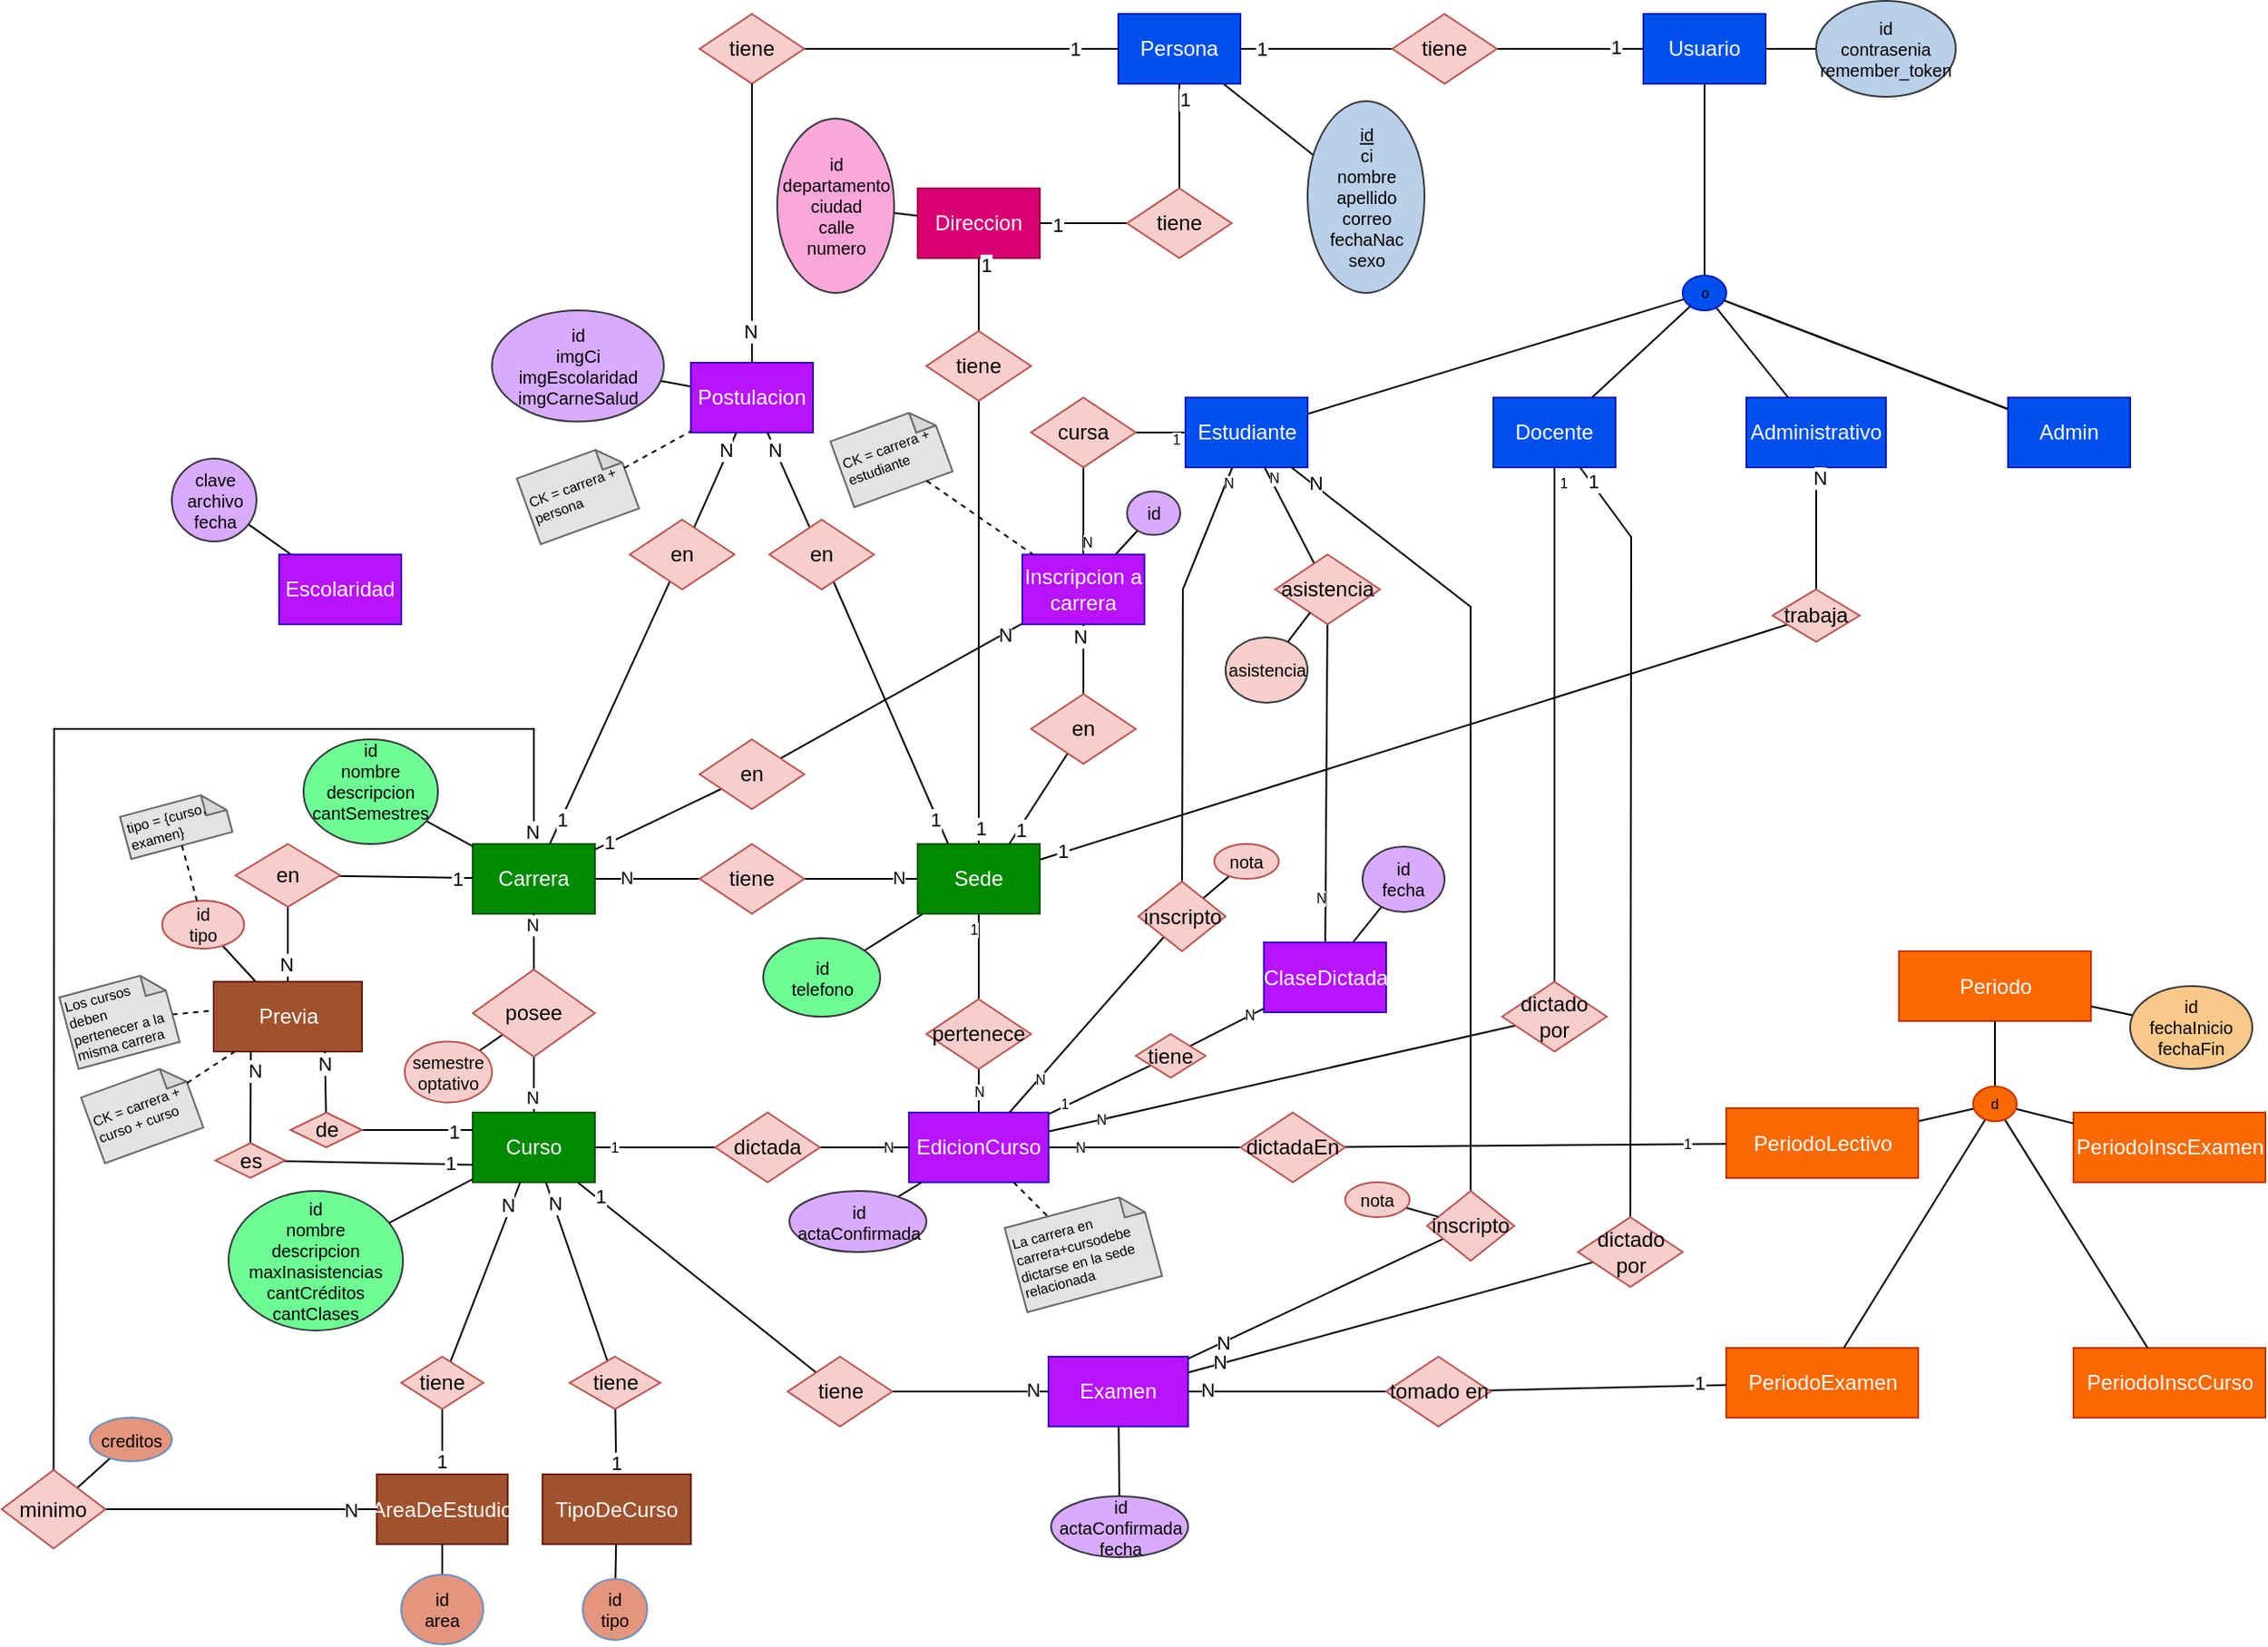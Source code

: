 <mxfile version="13.7.5" type="device"><diagram id="EA1L3UFTRPTLDYv3UPA5" name="Page-1"><mxGraphModel dx="539" dy="1478" grid="1" gridSize="10" guides="1" tooltips="1" connect="1" arrows="1" fold="1" page="1" pageScale="1" pageWidth="827" pageHeight="1169" math="0" shadow="0"><root><mxCell id="0"/><mxCell id="1" parent="0"/><mxCell id="ZFPnBVb4u-eC4SoahxSz-5" style="edgeStyle=none;rounded=0;orthogonalLoop=1;jettySize=auto;html=1;endArrow=none;endFill=0;fontSize=10;fontColor=#000000;" parent="1" source="ZFPnBVb4u-eC4SoahxSz-7" target="ZFPnBVb4u-eC4SoahxSz-8" edge="1"><mxGeometry relative="1" as="geometry"/></mxCell><mxCell id="ZFPnBVb4u-eC4SoahxSz-6" style="edgeStyle=none;rounded=0;orthogonalLoop=1;jettySize=auto;html=1;endArrow=none;endFill=0;fontSize=8;fontColor=#000000;" parent="1" source="ZFPnBVb4u-eC4SoahxSz-7" target="ZFPnBVb4u-eC4SoahxSz-73" edge="1"><mxGeometry relative="1" as="geometry"/></mxCell><mxCell id="ZFPnBVb4u-eC4SoahxSz-7" value="Usuario" style="rounded=0;whiteSpace=wrap;html=1;fillColor=#0050ef;strokeColor=#001DBC;fontColor=#ffffff;" parent="1" vertex="1"><mxGeometry x="951" y="-20" width="70" height="40" as="geometry"/></mxCell><mxCell id="ZFPnBVb4u-eC4SoahxSz-8" value="id&lt;br&gt;&lt;div style=&quot;font-size: 10px&quot;&gt;contrasenia&lt;/div&gt;&lt;div style=&quot;font-size: 10px&quot;&gt;remember_token&lt;br style=&quot;font-size: 10px&quot;&gt;&lt;/div&gt;" style="ellipse;whiteSpace=wrap;html=1;strokeColor=#36393d;fontSize=10;fillColor=#BACFE8;fontColor=#000000;" parent="1" vertex="1"><mxGeometry x="1050" y="-27.5" width="80" height="55" as="geometry"/></mxCell><mxCell id="ZFPnBVb4u-eC4SoahxSz-9" style="edgeStyle=none;rounded=0;orthogonalLoop=1;jettySize=auto;html=1;endArrow=none;endFill=0;fontSize=10;fontColor=#000000;" parent="1" source="ZFPnBVb4u-eC4SoahxSz-14" target="ZFPnBVb4u-eC4SoahxSz-15" edge="1"><mxGeometry relative="1" as="geometry"/></mxCell><mxCell id="ZFPnBVb4u-eC4SoahxSz-10" style="edgeStyle=none;rounded=0;orthogonalLoop=1;jettySize=auto;html=1;endArrow=none;endFill=0;fontSize=10;fontColor=#000000;" parent="1" source="ZFPnBVb4u-eC4SoahxSz-14" target="ZFPnBVb4u-eC4SoahxSz-23" edge="1"><mxGeometry relative="1" as="geometry"/></mxCell><mxCell id="ZFPnBVb4u-eC4SoahxSz-11" value="N" style="edgeLabel;html=1;align=center;verticalAlign=middle;resizable=0;points=[];fontSize=10;fontColor=#000000;" parent="ZFPnBVb4u-eC4SoahxSz-10" vertex="1" connectable="0"><mxGeometry x="-0.66" y="-1" relative="1" as="geometry"><mxPoint as="offset"/></mxGeometry></mxCell><mxCell id="ZFPnBVb4u-eC4SoahxSz-12" style="edgeStyle=none;rounded=0;orthogonalLoop=1;jettySize=auto;html=1;endArrow=none;endFill=0;fontSize=8;fontColor=#000000;" parent="1" source="ZFPnBVb4u-eC4SoahxSz-14" target="ZFPnBVb4u-eC4SoahxSz-104" edge="1"><mxGeometry relative="1" as="geometry"/></mxCell><mxCell id="ZFPnBVb4u-eC4SoahxSz-13" value="1" style="edgeLabel;html=1;align=center;verticalAlign=middle;resizable=0;points=[];fontSize=8;fontColor=#000000;" parent="ZFPnBVb4u-eC4SoahxSz-12" vertex="1" connectable="0"><mxGeometry x="-0.657" y="-3" relative="1" as="geometry"><mxPoint as="offset"/></mxGeometry></mxCell><mxCell id="5V40DRRUXCzwOefoVg3z-1" style="rounded=0;orthogonalLoop=1;jettySize=auto;html=1;endArrow=none;endFill=0;fontColor=#000000;" parent="1" source="ZFPnBVb4u-eC4SoahxSz-14" target="5V40DRRUXCzwOefoVg3z-2" edge="1"><mxGeometry relative="1" as="geometry"><mxPoint x="930.0" y="300" as="targetPoint"/></mxGeometry></mxCell><mxCell id="5V40DRRUXCzwOefoVg3z-4" value="1" style="edgeLabel;html=1;align=center;verticalAlign=middle;resizable=0;points=[];fontColor=#000000;" parent="5V40DRRUXCzwOefoVg3z-1" vertex="1" connectable="0"><mxGeometry x="-0.922" relative="1" as="geometry"><mxPoint x="-4" as="offset"/></mxGeometry></mxCell><mxCell id="_jkwX5s_lLyYOQzPeIN_-21" style="edgeStyle=none;rounded=0;orthogonalLoop=1;jettySize=auto;html=1;endArrow=none;endFill=0;" parent="1" source="ZFPnBVb4u-eC4SoahxSz-14" target="_jkwX5s_lLyYOQzPeIN_-22" edge="1"><mxGeometry relative="1" as="geometry"><mxPoint x="570" y="130" as="targetPoint"/></mxGeometry></mxCell><mxCell id="_jkwX5s_lLyYOQzPeIN_-25" value="1" style="edgeLabel;html=1;align=center;verticalAlign=middle;resizable=0;points=[];fontColor=#000000;" parent="_jkwX5s_lLyYOQzPeIN_-21" vertex="1" connectable="0"><mxGeometry x="-0.929" y="1" relative="1" as="geometry"><mxPoint x="2" as="offset"/></mxGeometry></mxCell><mxCell id="ZFPnBVb4u-eC4SoahxSz-14" value="Sede" style="rounded=0;whiteSpace=wrap;html=1;fillColor=#008a00;strokeColor=#005700;fontColor=#ffffff;" parent="1" vertex="1"><mxGeometry x="535" y="456" width="70" height="40" as="geometry"/></mxCell><mxCell id="ZFPnBVb4u-eC4SoahxSz-15" value="&lt;div&gt;id&lt;/div&gt;&lt;div&gt;telefono&lt;/div&gt;" style="ellipse;whiteSpace=wrap;html=1;strokeColor=#36393d;fontSize=10;fillColor=#6EFF94;fontColor=#000000;" parent="1" vertex="1"><mxGeometry x="446.5" y="510" width="67" height="45" as="geometry"/></mxCell><mxCell id="ZFPnBVb4u-eC4SoahxSz-16" style="edgeStyle=none;rounded=0;orthogonalLoop=1;jettySize=auto;html=1;endArrow=none;endFill=0;fontSize=10;fontColor=#000000;" parent="1" source="ZFPnBVb4u-eC4SoahxSz-22" target="ZFPnBVb4u-eC4SoahxSz-23" edge="1"><mxGeometry relative="1" as="geometry"/></mxCell><mxCell id="ZFPnBVb4u-eC4SoahxSz-17" value="N" style="edgeLabel;html=1;align=center;verticalAlign=middle;resizable=0;points=[];fontSize=10;fontColor=#000000;" parent="ZFPnBVb4u-eC4SoahxSz-16" vertex="1" connectable="0"><mxGeometry x="-0.414" y="1" relative="1" as="geometry"><mxPoint as="offset"/></mxGeometry></mxCell><mxCell id="_jkwX5s_lLyYOQzPeIN_-29" style="edgeStyle=none;rounded=0;orthogonalLoop=1;jettySize=auto;html=1;endArrow=none;endFill=0;" parent="1" source="ZFPnBVb4u-eC4SoahxSz-22" target="_jkwX5s_lLyYOQzPeIN_-30" edge="1"><mxGeometry relative="1" as="geometry"><mxPoint x="60" y="801.379" as="targetPoint"/><Array as="points"><mxPoint x="315" y="390"/><mxPoint x="40" y="390"/></Array></mxGeometry></mxCell><mxCell id="_jkwX5s_lLyYOQzPeIN_-32" value="N" style="edgeLabel;html=1;align=center;verticalAlign=middle;resizable=0;points=[];fontColor=#000000;" parent="_jkwX5s_lLyYOQzPeIN_-29" vertex="1" connectable="0"><mxGeometry x="-0.98" y="1" relative="1" as="geometry"><mxPoint as="offset"/></mxGeometry></mxCell><mxCell id="ZFPnBVb4u-eC4SoahxSz-22" value="Carrera" style="rounded=0;whiteSpace=wrap;html=1;fillColor=#008a00;strokeColor=#005700;fontColor=#ffffff;" parent="1" vertex="1"><mxGeometry x="280" y="456" width="70" height="40" as="geometry"/></mxCell><mxCell id="ZFPnBVb4u-eC4SoahxSz-23" value="tiene" style="rhombus;whiteSpace=wrap;html=1;fillColor=#f8cecc;strokeColor=#b85450;fontColor=#000000;" parent="1" vertex="1"><mxGeometry x="410" y="456" width="60" height="40" as="geometry"/></mxCell><mxCell id="ZFPnBVb4u-eC4SoahxSz-24" style="edgeStyle=none;rounded=0;orthogonalLoop=1;jettySize=auto;html=1;endArrow=none;endFill=0;fontSize=10;fontColor=#000000;" parent="1" source="ZFPnBVb4u-eC4SoahxSz-25" target="ZFPnBVb4u-eC4SoahxSz-22" edge="1"><mxGeometry relative="1" as="geometry"/></mxCell><mxCell id="ZFPnBVb4u-eC4SoahxSz-25" value="&lt;div&gt;id&lt;/div&gt;&lt;div&gt;nombre&lt;/div&gt;&lt;div&gt;descripcion&lt;/div&gt;&lt;div&gt;cantSemestres&lt;/div&gt;&lt;div&gt;&lt;br&gt;&lt;/div&gt;" style="ellipse;whiteSpace=wrap;html=1;strokeColor=#36393d;fontSize=10;fillColor=#6EFF94;fontColor=#000000;" parent="1" vertex="1"><mxGeometry x="183" y="396" width="77" height="60" as="geometry"/></mxCell><mxCell id="ZFPnBVb4u-eC4SoahxSz-26" style="edgeStyle=none;rounded=0;orthogonalLoop=1;jettySize=auto;html=1;endArrow=none;endFill=0;fontSize=10;fontColor=#000000;" parent="1" source="ZFPnBVb4u-eC4SoahxSz-22" target="ZFPnBVb4u-eC4SoahxSz-35" edge="1"><mxGeometry relative="1" as="geometry"><mxPoint x="330" y="520" as="sourcePoint"/></mxGeometry></mxCell><mxCell id="ZFPnBVb4u-eC4SoahxSz-27" value="N" style="edgeLabel;html=1;align=center;verticalAlign=middle;resizable=0;points=[];fontSize=10;fontColor=#000000;" parent="ZFPnBVb4u-eC4SoahxSz-26" vertex="1" connectable="0"><mxGeometry x="-0.66" y="-1" relative="1" as="geometry"><mxPoint as="offset"/></mxGeometry></mxCell><mxCell id="ZFPnBVb4u-eC4SoahxSz-28" style="edgeStyle=none;rounded=0;orthogonalLoop=1;jettySize=auto;html=1;endArrow=none;endFill=0;fontSize=10;fontColor=#000000;" parent="1" source="ZFPnBVb4u-eC4SoahxSz-33" target="ZFPnBVb4u-eC4SoahxSz-35" edge="1"><mxGeometry relative="1" as="geometry"/></mxCell><mxCell id="ZFPnBVb4u-eC4SoahxSz-29" value="N" style="edgeLabel;html=1;align=center;verticalAlign=middle;resizable=0;points=[];fontSize=10;fontColor=#000000;" parent="ZFPnBVb4u-eC4SoahxSz-28" vertex="1" connectable="0"><mxGeometry x="-0.414" y="1" relative="1" as="geometry"><mxPoint as="offset"/></mxGeometry></mxCell><mxCell id="ZFPnBVb4u-eC4SoahxSz-30" style="edgeStyle=none;rounded=0;orthogonalLoop=1;jettySize=auto;html=1;endArrow=none;endFill=0;fontSize=8;fontColor=#000000;" parent="1" source="ZFPnBVb4u-eC4SoahxSz-33" target="ZFPnBVb4u-eC4SoahxSz-94" edge="1"><mxGeometry relative="1" as="geometry"/></mxCell><mxCell id="ZFPnBVb4u-eC4SoahxSz-31" value="1" style="edgeLabel;html=1;align=center;verticalAlign=middle;resizable=0;points=[];fontSize=8;fontColor=#000000;" parent="ZFPnBVb4u-eC4SoahxSz-30" vertex="1" connectable="0"><mxGeometry x="-0.691" relative="1" as="geometry"><mxPoint as="offset"/></mxGeometry></mxCell><mxCell id="ZFPnBVb4u-eC4SoahxSz-32" style="edgeStyle=none;rounded=0;orthogonalLoop=1;jettySize=auto;html=1;endArrow=none;endFill=0;fontSize=8;fontColor=#000000;" parent="1" source="ZFPnBVb4u-eC4SoahxSz-33" target="ZFPnBVb4u-eC4SoahxSz-99" edge="1"><mxGeometry relative="1" as="geometry"/></mxCell><mxCell id="ZFPnBVb4u-eC4SoahxSz-182" value="1" style="edgeLabel;html=1;align=center;verticalAlign=middle;resizable=0;points=[];fontColor=#000000;" parent="ZFPnBVb4u-eC4SoahxSz-32" vertex="1" connectable="0"><mxGeometry x="-0.833" y="2" relative="1" as="geometry"><mxPoint as="offset"/></mxGeometry></mxCell><mxCell id="ZFPnBVb4u-eC4SoahxSz-33" value="Curso" style="rounded=0;whiteSpace=wrap;html=1;fillColor=#008a00;strokeColor=#005700;fontColor=#FFFFFF;" parent="1" vertex="1"><mxGeometry x="280" y="610" width="70" height="40" as="geometry"/></mxCell><mxCell id="ZFPnBVb4u-eC4SoahxSz-34" style="edgeStyle=none;rounded=0;orthogonalLoop=1;jettySize=auto;html=1;endArrow=none;endFill=0;fontColor=#000000;" parent="1" source="ZFPnBVb4u-eC4SoahxSz-35" target="ZFPnBVb4u-eC4SoahxSz-54" edge="1"><mxGeometry relative="1" as="geometry"/></mxCell><mxCell id="ZFPnBVb4u-eC4SoahxSz-35" value="posee" style="rhombus;whiteSpace=wrap;html=1;fillColor=#f8cecc;strokeColor=#b85450;fontColor=#000000;" parent="1" vertex="1"><mxGeometry x="280" y="528" width="70" height="50" as="geometry"/></mxCell><mxCell id="ZFPnBVb4u-eC4SoahxSz-36" style="edgeStyle=none;rounded=0;orthogonalLoop=1;jettySize=auto;html=1;endArrow=none;endFill=0;fontSize=10;fontColor=#000000;" parent="1" source="ZFPnBVb4u-eC4SoahxSz-37" target="ZFPnBVb4u-eC4SoahxSz-33" edge="1"><mxGeometry relative="1" as="geometry"/></mxCell><mxCell id="ZFPnBVb4u-eC4SoahxSz-37" value="id&lt;br&gt;nombre&lt;br&gt;descripcion&lt;br&gt;&lt;div&gt;maxInasistencias&lt;/div&gt;&lt;div&gt;cantCréditos&lt;/div&gt;cantClases" style="ellipse;whiteSpace=wrap;html=1;strokeColor=#36393d;fontSize=10;fillColor=#6EFF94;fontColor=#000000;" parent="1" vertex="1"><mxGeometry x="140" y="655" width="100" height="80" as="geometry"/></mxCell><mxCell id="ZFPnBVb4u-eC4SoahxSz-38" style="edgeStyle=none;rounded=0;orthogonalLoop=1;jettySize=auto;html=1;endArrow=none;endFill=0;fontColor=#000000;" parent="1" source="ZFPnBVb4u-eC4SoahxSz-40" target="ZFPnBVb4u-eC4SoahxSz-50" edge="1"><mxGeometry relative="1" as="geometry"/></mxCell><mxCell id="ZFPnBVb4u-eC4SoahxSz-39" value="1" style="edgeLabel;html=1;align=center;verticalAlign=middle;resizable=0;points=[];fontColor=#000000;" parent="ZFPnBVb4u-eC4SoahxSz-38" vertex="1" connectable="0"><mxGeometry x="-0.602" y="1" relative="1" as="geometry"><mxPoint as="offset"/></mxGeometry></mxCell><mxCell id="ZFPnBVb4u-eC4SoahxSz-40" value="AreaDeEstudio" style="rounded=0;whiteSpace=wrap;html=1;fillColor=#a0522d;strokeColor=#6D1F00;fontColor=#ffffff;" parent="1" vertex="1"><mxGeometry x="225" y="817.5" width="75" height="40" as="geometry"/></mxCell><mxCell id="ZFPnBVb4u-eC4SoahxSz-41" style="edgeStyle=none;rounded=0;orthogonalLoop=1;jettySize=auto;html=1;endArrow=none;endFill=0;fontSize=10;fontColor=#000000;" parent="1" source="ZFPnBVb4u-eC4SoahxSz-42" target="ZFPnBVb4u-eC4SoahxSz-40" edge="1"><mxGeometry relative="1" as="geometry"/></mxCell><mxCell id="ZFPnBVb4u-eC4SoahxSz-42" value="&lt;div&gt;id&lt;/div&gt;&lt;div&gt;area&lt;br&gt;&lt;/div&gt;" style="ellipse;whiteSpace=wrap;html=1;strokeColor=#6c8ebf;fontSize=10;fillColor=#E3957D;fontColor=#000000;" parent="1" vertex="1"><mxGeometry x="239" y="875" width="47" height="40" as="geometry"/></mxCell><mxCell id="ZFPnBVb4u-eC4SoahxSz-43" style="edgeStyle=none;rounded=0;orthogonalLoop=1;jettySize=auto;html=1;endArrow=none;endFill=0;fontColor=#000000;" parent="1" source="ZFPnBVb4u-eC4SoahxSz-45" target="ZFPnBVb4u-eC4SoahxSz-53" edge="1"><mxGeometry relative="1" as="geometry"/></mxCell><mxCell id="ZFPnBVb4u-eC4SoahxSz-44" value="1" style="edgeLabel;html=1;align=center;verticalAlign=middle;resizable=0;points=[];fontColor=#000000;" parent="ZFPnBVb4u-eC4SoahxSz-43" vertex="1" connectable="0"><mxGeometry x="-0.663" relative="1" as="geometry"><mxPoint as="offset"/></mxGeometry></mxCell><mxCell id="ZFPnBVb4u-eC4SoahxSz-45" value="TipoDeCurso" style="rounded=0;whiteSpace=wrap;html=1;fillColor=#a0522d;strokeColor=#6D1F00;fontColor=#ffffff;" parent="1" vertex="1"><mxGeometry x="320" y="817.5" width="85" height="40" as="geometry"/></mxCell><mxCell id="ZFPnBVb4u-eC4SoahxSz-46" style="edgeStyle=none;rounded=0;orthogonalLoop=1;jettySize=auto;html=1;endArrow=none;endFill=0;fontSize=10;fontColor=#000000;" parent="1" source="ZFPnBVb4u-eC4SoahxSz-47" target="ZFPnBVb4u-eC4SoahxSz-45" edge="1"><mxGeometry relative="1" as="geometry"/></mxCell><mxCell id="ZFPnBVb4u-eC4SoahxSz-47" value="&lt;div&gt;id&lt;/div&gt;tipo" style="ellipse;whiteSpace=wrap;html=1;strokeColor=#6c8ebf;fontSize=10;fillColor=#E3957D;fontColor=#000000;" parent="1" vertex="1"><mxGeometry x="343" y="877.5" width="37" height="35" as="geometry"/></mxCell><mxCell id="ZFPnBVb4u-eC4SoahxSz-48" style="edgeStyle=none;rounded=0;orthogonalLoop=1;jettySize=auto;html=1;endArrow=none;endFill=0;fontColor=#000000;" parent="1" source="ZFPnBVb4u-eC4SoahxSz-50" target="ZFPnBVb4u-eC4SoahxSz-33" edge="1"><mxGeometry relative="1" as="geometry"/></mxCell><mxCell id="ZFPnBVb4u-eC4SoahxSz-49" value="N" style="edgeLabel;html=1;align=center;verticalAlign=middle;resizable=0;points=[];fontColor=#000000;" parent="ZFPnBVb4u-eC4SoahxSz-48" vertex="1" connectable="0"><mxGeometry x="0.286" y="1" relative="1" as="geometry"><mxPoint x="8.08" y="-23.58" as="offset"/></mxGeometry></mxCell><mxCell id="ZFPnBVb4u-eC4SoahxSz-50" value="tiene" style="rhombus;whiteSpace=wrap;html=1;fillColor=#f8cecc;strokeColor=#b85450;fontColor=#000000;" parent="1" vertex="1"><mxGeometry x="239" y="750" width="47" height="30" as="geometry"/></mxCell><mxCell id="ZFPnBVb4u-eC4SoahxSz-51" style="edgeStyle=none;rounded=0;orthogonalLoop=1;jettySize=auto;html=1;endArrow=none;endFill=0;fontColor=#000000;" parent="1" source="ZFPnBVb4u-eC4SoahxSz-53" target="ZFPnBVb4u-eC4SoahxSz-33" edge="1"><mxGeometry relative="1" as="geometry"/></mxCell><mxCell id="ZFPnBVb4u-eC4SoahxSz-52" value="N" style="edgeLabel;html=1;align=center;verticalAlign=middle;resizable=0;points=[];fontColor=#000000;" parent="ZFPnBVb4u-eC4SoahxSz-51" vertex="1" connectable="0"><mxGeometry x="0.451" y="-1" relative="1" as="geometry"><mxPoint x="-6" y="-16" as="offset"/></mxGeometry></mxCell><mxCell id="ZFPnBVb4u-eC4SoahxSz-53" value="tiene" style="rhombus;whiteSpace=wrap;html=1;fillColor=#f8cecc;strokeColor=#b85450;fontColor=#000000;" parent="1" vertex="1"><mxGeometry x="335.5" y="750" width="52" height="30" as="geometry"/></mxCell><mxCell id="ZFPnBVb4u-eC4SoahxSz-54" value="&lt;div&gt;semestre&lt;/div&gt;&lt;div&gt;optativo&lt;br&gt;&lt;/div&gt;" style="ellipse;whiteSpace=wrap;html=1;strokeColor=#b85450;fontSize=10;fillColor=#f8cecc;fontColor=#000000;" parent="1" vertex="1"><mxGeometry x="241" y="569.25" width="50" height="35" as="geometry"/></mxCell><mxCell id="OO6kjQ8lrGWh_WnofcH9-6" style="rounded=0;orthogonalLoop=1;jettySize=auto;html=1;endArrow=none;endFill=0;" edge="1" parent="1" source="ZFPnBVb4u-eC4SoahxSz-55" target="OO6kjQ8lrGWh_WnofcH9-2"><mxGeometry relative="1" as="geometry"/></mxCell><mxCell id="ZFPnBVb4u-eC4SoahxSz-55" value="&lt;div&gt;id&lt;/div&gt;&lt;div&gt;tipo&lt;/div&gt;" style="ellipse;whiteSpace=wrap;html=1;strokeColor=#b85450;fontSize=10;fillColor=#f8cecc;fontColor=#000000;" parent="1" vertex="1"><mxGeometry x="101.94" y="488.5" width="47" height="27.5" as="geometry"/></mxCell><mxCell id="ZFPnBVb4u-eC4SoahxSz-56" value="tipo = {curso, examen}" style="shape=note;whiteSpace=wrap;html=1;backgroundOutline=1;darkOpacity=0.05;size=12;align=left;fontSize=8;strokeColor=#666666;fillColor=#E3E3E3;rotation=345;fontColor=#000000;" parent="1" vertex="1"><mxGeometry x="80" y="432.25" width="60" height="25" as="geometry"/></mxCell><mxCell id="ZFPnBVb4u-eC4SoahxSz-57" value="" style="endArrow=none;dashed=1;html=1;fontSize=8;fontColor=#000000;entryX=0.02;entryY=0.408;entryDx=0;entryDy=0;entryPerimeter=0;" parent="1" source="ZFPnBVb4u-eC4SoahxSz-151" target="OO6kjQ8lrGWh_WnofcH9-2" edge="1"><mxGeometry width="50" height="50" relative="1" as="geometry"><mxPoint x="616.996" y="565" as="sourcePoint"/><mxPoint x="592.158" y="530" as="targetPoint"/></mxGeometry></mxCell><mxCell id="ZFPnBVb4u-eC4SoahxSz-58" style="edgeStyle=none;rounded=0;orthogonalLoop=1;jettySize=auto;html=1;endArrow=none;endFill=0;fontSize=8;fontColor=#000000;" parent="1" source="ZFPnBVb4u-eC4SoahxSz-62" target="ZFPnBVb4u-eC4SoahxSz-76" edge="1"><mxGeometry relative="1" as="geometry"/></mxCell><mxCell id="ZFPnBVb4u-eC4SoahxSz-59" value="1" style="edgeLabel;html=1;align=center;verticalAlign=middle;resizable=0;points=[];fontSize=8;fontColor=#000000;" parent="ZFPnBVb4u-eC4SoahxSz-58" vertex="1" connectable="0"><mxGeometry x="-0.806" relative="1" as="geometry"><mxPoint x="-3.1" y="3.42" as="offset"/></mxGeometry></mxCell><mxCell id="ZFPnBVb4u-eC4SoahxSz-60" style="edgeStyle=none;rounded=0;orthogonalLoop=1;jettySize=auto;html=1;endArrow=none;endFill=0;fontSize=8;fontColor=#000000;" parent="1" source="ZFPnBVb4u-eC4SoahxSz-62" target="ZFPnBVb4u-eC4SoahxSz-121" edge="1"><mxGeometry relative="1" as="geometry"><mxPoint x="718.575" y="293.855" as="targetPoint"/></mxGeometry></mxCell><mxCell id="ZFPnBVb4u-eC4SoahxSz-61" value="N" style="edgeLabel;html=1;align=center;verticalAlign=middle;resizable=0;points=[];fontSize=8;fontColor=#000000;" parent="ZFPnBVb4u-eC4SoahxSz-60" vertex="1" connectable="0"><mxGeometry x="-0.777" y="2" relative="1" as="geometry"><mxPoint as="offset"/></mxGeometry></mxCell><mxCell id="ZFPnBVb4u-eC4SoahxSz-62" value="Estudiante" style="rounded=0;whiteSpace=wrap;html=1;fillColor=#0050ef;strokeColor=#001DBC;fontColor=#ffffff;" parent="1" vertex="1"><mxGeometry x="688.5" y="200" width="70" height="40" as="geometry"/></mxCell><mxCell id="ZFPnBVb4u-eC4SoahxSz-63" style="edgeStyle=none;rounded=0;orthogonalLoop=1;jettySize=auto;html=1;endArrow=none;endFill=0;fontSize=8;fontColor=#000000;" parent="1" source="ZFPnBVb4u-eC4SoahxSz-67" target="ZFPnBVb4u-eC4SoahxSz-107" edge="1"><mxGeometry relative="1" as="geometry"><mxPoint x="750" y="520" as="targetPoint"/></mxGeometry></mxCell><mxCell id="ZFPnBVb4u-eC4SoahxSz-64" value="1" style="edgeLabel;html=1;align=center;verticalAlign=middle;resizable=0;points=[];fontSize=8;fontColor=#000000;" parent="ZFPnBVb4u-eC4SoahxSz-63" vertex="1" connectable="0"><mxGeometry x="-0.944" y="-1" relative="1" as="geometry"><mxPoint x="6" as="offset"/></mxGeometry></mxCell><mxCell id="ZFPnBVb4u-eC4SoahxSz-65" style="edgeStyle=none;rounded=0;orthogonalLoop=1;jettySize=auto;html=1;endArrow=none;endFill=0;fontSize=8;fontColor=#000000;" parent="1" source="ZFPnBVb4u-eC4SoahxSz-62" target="ZFPnBVb4u-eC4SoahxSz-118" edge="1"><mxGeometry relative="1" as="geometry"><Array as="points"><mxPoint x="687" y="310"/></Array></mxGeometry></mxCell><mxCell id="ZFPnBVb4u-eC4SoahxSz-66" value="N" style="edgeLabel;html=1;align=center;verticalAlign=middle;resizable=0;points=[];fontSize=8;fontColor=#000000;" parent="ZFPnBVb4u-eC4SoahxSz-65" vertex="1" connectable="0"><mxGeometry x="-0.93" y="1" relative="1" as="geometry"><mxPoint as="offset"/></mxGeometry></mxCell><mxCell id="ZFPnBVb4u-eC4SoahxSz-67" value="Docente" style="rounded=0;whiteSpace=wrap;html=1;fillColor=#0050ef;strokeColor=#001DBC;fontColor=#ffffff;" parent="1" vertex="1"><mxGeometry x="865" y="200" width="70" height="40" as="geometry"/></mxCell><mxCell id="ZFPnBVb4u-eC4SoahxSz-68" value="Administrativo" style="rounded=0;whiteSpace=wrap;html=1;fillColor=#0050ef;strokeColor=#001DBC;fontColor=#ffffff;" parent="1" vertex="1"><mxGeometry x="1010" y="200" width="80" height="40" as="geometry"/></mxCell><mxCell id="ZFPnBVb4u-eC4SoahxSz-69" style="edgeStyle=none;rounded=0;orthogonalLoop=1;jettySize=auto;html=1;endArrow=none;endFill=0;fontSize=8;fontColor=#000000;" parent="1" source="ZFPnBVb4u-eC4SoahxSz-73" target="ZFPnBVb4u-eC4SoahxSz-62" edge="1"><mxGeometry relative="1" as="geometry"/></mxCell><mxCell id="ZFPnBVb4u-eC4SoahxSz-70" style="edgeStyle=none;rounded=0;orthogonalLoop=1;jettySize=auto;html=1;endArrow=none;endFill=0;fontSize=8;fontColor=#000000;" parent="1" source="ZFPnBVb4u-eC4SoahxSz-73" target="ZFPnBVb4u-eC4SoahxSz-68" edge="1"><mxGeometry relative="1" as="geometry"/></mxCell><mxCell id="ZFPnBVb4u-eC4SoahxSz-71" style="edgeStyle=none;rounded=0;orthogonalLoop=1;jettySize=auto;html=1;endArrow=none;endFill=0;fontSize=8;fontColor=#000000;" parent="1" source="ZFPnBVb4u-eC4SoahxSz-73" target="ZFPnBVb4u-eC4SoahxSz-136" edge="1"><mxGeometry relative="1" as="geometry"/></mxCell><mxCell id="ZFPnBVb4u-eC4SoahxSz-72" style="edgeStyle=none;rounded=0;orthogonalLoop=1;jettySize=auto;html=1;endArrow=none;endFill=0;fontSize=8;fontColor=#000000;" parent="1" source="ZFPnBVb4u-eC4SoahxSz-73" target="ZFPnBVb4u-eC4SoahxSz-67" edge="1"><mxGeometry relative="1" as="geometry"/></mxCell><mxCell id="ZFPnBVb4u-eC4SoahxSz-73" value="o" style="ellipse;whiteSpace=wrap;html=1;fontSize=8;fillColor=#0050ef;strokeColor=#001DBC;fontColor=#000000;" parent="1" vertex="1"><mxGeometry x="973.5" y="130" width="25" height="20" as="geometry"/></mxCell><mxCell id="ZFPnBVb4u-eC4SoahxSz-74" style="edgeStyle=none;rounded=0;orthogonalLoop=1;jettySize=auto;html=1;endArrow=none;endFill=0;fontSize=8;fontColor=#000000;" parent="1" source="ZFPnBVb4u-eC4SoahxSz-76" target="OO6kjQ8lrGWh_WnofcH9-50" edge="1"><mxGeometry relative="1" as="geometry"/></mxCell><mxCell id="ZFPnBVb4u-eC4SoahxSz-75" value="N" style="edgeLabel;html=1;align=center;verticalAlign=middle;resizable=0;points=[];fontSize=8;fontColor=#000000;" parent="ZFPnBVb4u-eC4SoahxSz-74" vertex="1" connectable="0"><mxGeometry x="0.69" y="2" relative="1" as="geometry"><mxPoint as="offset"/></mxGeometry></mxCell><mxCell id="ZFPnBVb4u-eC4SoahxSz-76" value="cursa" style="rhombus;whiteSpace=wrap;html=1;fillColor=#f8cecc;strokeColor=#b85450;fontColor=#000000;" parent="1" vertex="1"><mxGeometry x="600" y="200" width="60" height="40" as="geometry"/></mxCell><mxCell id="ZFPnBVb4u-eC4SoahxSz-77" style="edgeStyle=none;rounded=0;orthogonalLoop=1;jettySize=auto;html=1;endArrow=none;endFill=0;fontSize=8;fontColor=#000000;" parent="1" source="ZFPnBVb4u-eC4SoahxSz-83" target="ZFPnBVb4u-eC4SoahxSz-97" edge="1"><mxGeometry relative="1" as="geometry"/></mxCell><mxCell id="ZFPnBVb4u-eC4SoahxSz-78" value="N" style="edgeLabel;html=1;align=center;verticalAlign=middle;resizable=0;points=[];fontSize=8;fontColor=#000000;" parent="ZFPnBVb4u-eC4SoahxSz-77" vertex="1" connectable="0"><mxGeometry x="-0.669" relative="1" as="geometry"><mxPoint as="offset"/></mxGeometry></mxCell><mxCell id="ZFPnBVb4u-eC4SoahxSz-79" style="edgeStyle=none;rounded=0;orthogonalLoop=1;jettySize=auto;html=1;endArrow=none;endFill=0;fontSize=8;fontColor=#000000;" parent="1" source="ZFPnBVb4u-eC4SoahxSz-83" target="ZFPnBVb4u-eC4SoahxSz-107" edge="1"><mxGeometry relative="1" as="geometry"/></mxCell><mxCell id="ZFPnBVb4u-eC4SoahxSz-80" value="N" style="edgeLabel;html=1;align=center;verticalAlign=middle;resizable=0;points=[];fontSize=8;fontColor=#000000;" parent="ZFPnBVb4u-eC4SoahxSz-79" vertex="1" connectable="0"><mxGeometry x="-0.775" relative="1" as="geometry"><mxPoint as="offset"/></mxGeometry></mxCell><mxCell id="ZFPnBVb4u-eC4SoahxSz-81" style="edgeStyle=none;rounded=0;orthogonalLoop=1;jettySize=auto;html=1;endArrow=none;endFill=0;fontSize=8;fontColor=#000000;" parent="1" source="ZFPnBVb4u-eC4SoahxSz-83" target="ZFPnBVb4u-eC4SoahxSz-114" edge="1"><mxGeometry relative="1" as="geometry"/></mxCell><mxCell id="ZFPnBVb4u-eC4SoahxSz-82" value="1" style="edgeLabel;html=1;align=center;verticalAlign=middle;resizable=0;points=[];fontSize=8;fontColor=#000000;" parent="ZFPnBVb4u-eC4SoahxSz-81" vertex="1" connectable="0"><mxGeometry x="-0.677" y="2" relative="1" as="geometry"><mxPoint as="offset"/></mxGeometry></mxCell><mxCell id="ZFPnBVb4u-eC4SoahxSz-83" value="EdicionCurso" style="rounded=0;whiteSpace=wrap;html=1;strokeColor=#3700CC;fontColor=#ffffff;fillColor=#B812FF;" parent="1" vertex="1"><mxGeometry x="530" y="610" width="80" height="40" as="geometry"/></mxCell><mxCell id="ZFPnBVb4u-eC4SoahxSz-84" style="edgeStyle=none;rounded=0;orthogonalLoop=1;jettySize=auto;html=1;endArrow=none;endFill=0;fontSize=8;fontColor=#000000;" parent="1" source="ZFPnBVb4u-eC4SoahxSz-85" target="ZFPnBVb4u-eC4SoahxSz-91" edge="1"><mxGeometry relative="1" as="geometry"/></mxCell><mxCell id="ZFPnBVb4u-eC4SoahxSz-185" value="N" style="edgeLabel;html=1;align=center;verticalAlign=middle;resizable=0;points=[];fontColor=#000000;" parent="ZFPnBVb4u-eC4SoahxSz-84" vertex="1" connectable="0"><mxGeometry x="-0.806" y="1" relative="1" as="geometry"><mxPoint as="offset"/></mxGeometry></mxCell><mxCell id="ZFPnBVb4u-eC4SoahxSz-85" value="Examen" style="rounded=0;whiteSpace=wrap;html=1;strokeColor=#3700CC;fontColor=#ffffff;fillColor=#B812FF;" parent="1" vertex="1"><mxGeometry x="610" y="750" width="80" height="40" as="geometry"/></mxCell><mxCell id="ZFPnBVb4u-eC4SoahxSz-188" style="edgeStyle=none;rounded=0;orthogonalLoop=1;jettySize=auto;html=1;endArrow=none;endFill=0;fontColor=#000000;" parent="1" source="ZFPnBVb4u-eC4SoahxSz-86" target="ZFPnBVb4u-eC4SoahxSz-187" edge="1"><mxGeometry relative="1" as="geometry"/></mxCell><mxCell id="ZFPnBVb4u-eC4SoahxSz-86" value="PeriodoLectivo" style="rounded=0;whiteSpace=wrap;html=1;fillColor=#fa6800;strokeColor=#C73500;fontColor=#ffffff;" parent="1" vertex="1"><mxGeometry x="998.5" y="607.5" width="110" height="40" as="geometry"/></mxCell><mxCell id="ZFPnBVb4u-eC4SoahxSz-87" value="PeriodoExamen" style="rounded=0;whiteSpace=wrap;html=1;fillColor=#fa6800;strokeColor=#C73500;fontColor=#ffffff;" parent="1" vertex="1"><mxGeometry x="998.5" y="745" width="110" height="40" as="geometry"/></mxCell><mxCell id="ZFPnBVb4u-eC4SoahxSz-88" value="PeriodoInscExamen" style="rounded=0;whiteSpace=wrap;html=1;fillColor=#fa6800;strokeColor=#C73500;fontColor=#ffffff;" parent="1" vertex="1"><mxGeometry x="1197.5" y="610" width="110" height="40" as="geometry"/></mxCell><mxCell id="ZFPnBVb4u-eC4SoahxSz-89" value="PeriodoInscCurso" style="rounded=0;whiteSpace=wrap;html=1;fillColor=#fa6800;strokeColor=#C73500;fontColor=#ffffff;" parent="1" vertex="1"><mxGeometry x="1197.5" y="745" width="110" height="40" as="geometry"/></mxCell><mxCell id="ZFPnBVb4u-eC4SoahxSz-90" style="edgeStyle=none;rounded=0;orthogonalLoop=1;jettySize=auto;html=1;endArrow=none;endFill=0;fontSize=8;fontColor=#000000;" parent="1" source="ZFPnBVb4u-eC4SoahxSz-91" target="ZFPnBVb4u-eC4SoahxSz-87" edge="1"><mxGeometry relative="1" as="geometry"/></mxCell><mxCell id="ZFPnBVb4u-eC4SoahxSz-184" value="1" style="edgeLabel;html=1;align=center;verticalAlign=middle;resizable=0;points=[];fontColor=#000000;" parent="ZFPnBVb4u-eC4SoahxSz-90" vertex="1" connectable="0"><mxGeometry x="0.769" y="2" relative="1" as="geometry"><mxPoint as="offset"/></mxGeometry></mxCell><mxCell id="ZFPnBVb4u-eC4SoahxSz-91" value="tomado en" style="rhombus;whiteSpace=wrap;html=1;fillColor=#f8cecc;strokeColor=#b85450;fontColor=#000000;" parent="1" vertex="1"><mxGeometry x="803.5" y="750" width="60" height="40" as="geometry"/></mxCell><mxCell id="ZFPnBVb4u-eC4SoahxSz-92" style="edgeStyle=none;rounded=0;orthogonalLoop=1;jettySize=auto;html=1;endArrow=none;endFill=0;fontSize=8;fontColor=#000000;" parent="1" source="ZFPnBVb4u-eC4SoahxSz-94" target="ZFPnBVb4u-eC4SoahxSz-83" edge="1"><mxGeometry relative="1" as="geometry"/></mxCell><mxCell id="ZFPnBVb4u-eC4SoahxSz-93" value="N" style="edgeLabel;html=1;align=center;verticalAlign=middle;resizable=0;points=[];fontSize=8;fontColor=#000000;" parent="ZFPnBVb4u-eC4SoahxSz-92" vertex="1" connectable="0"><mxGeometry x="0.509" relative="1" as="geometry"><mxPoint as="offset"/></mxGeometry></mxCell><mxCell id="ZFPnBVb4u-eC4SoahxSz-94" value="dictada" style="rhombus;whiteSpace=wrap;html=1;fillColor=#f8cecc;strokeColor=#b85450;fontColor=#000000;" parent="1" vertex="1"><mxGeometry x="419" y="610" width="60" height="40" as="geometry"/></mxCell><mxCell id="ZFPnBVb4u-eC4SoahxSz-95" style="edgeStyle=none;rounded=0;orthogonalLoop=1;jettySize=auto;html=1;endArrow=none;endFill=0;fontSize=8;fontColor=#000000;" parent="1" source="ZFPnBVb4u-eC4SoahxSz-97" target="ZFPnBVb4u-eC4SoahxSz-86" edge="1"><mxGeometry relative="1" as="geometry"/></mxCell><mxCell id="ZFPnBVb4u-eC4SoahxSz-96" value="1" style="edgeLabel;html=1;align=center;verticalAlign=middle;resizable=0;points=[];fontSize=8;fontColor=#000000;" parent="ZFPnBVb4u-eC4SoahxSz-95" vertex="1" connectable="0"><mxGeometry x="0.661" y="1" relative="1" as="geometry"><mxPoint x="14.17" y="0.24" as="offset"/></mxGeometry></mxCell><mxCell id="ZFPnBVb4u-eC4SoahxSz-97" value="dictadaEn" style="rhombus;whiteSpace=wrap;html=1;fillColor=#f8cecc;strokeColor=#b85450;fontColor=#000000;" parent="1" vertex="1"><mxGeometry x="720" y="610" width="60" height="40" as="geometry"/></mxCell><mxCell id="ZFPnBVb4u-eC4SoahxSz-98" style="edgeStyle=none;rounded=0;orthogonalLoop=1;jettySize=auto;html=1;endArrow=none;endFill=0;fontSize=8;fontColor=#000000;" parent="1" source="ZFPnBVb4u-eC4SoahxSz-99" target="ZFPnBVb4u-eC4SoahxSz-85" edge="1"><mxGeometry relative="1" as="geometry"/></mxCell><mxCell id="ZFPnBVb4u-eC4SoahxSz-183" value="N" style="edgeLabel;html=1;align=center;verticalAlign=middle;resizable=0;points=[];fontColor=#000000;" parent="ZFPnBVb4u-eC4SoahxSz-98" vertex="1" connectable="0"><mxGeometry x="0.799" y="1" relative="1" as="geometry"><mxPoint as="offset"/></mxGeometry></mxCell><mxCell id="ZFPnBVb4u-eC4SoahxSz-99" value="tiene" style="rhombus;whiteSpace=wrap;html=1;fillColor=#f8cecc;strokeColor=#b85450;fontColor=#000000;" parent="1" vertex="1"><mxGeometry x="460.5" y="750" width="60" height="40" as="geometry"/></mxCell><mxCell id="ZFPnBVb4u-eC4SoahxSz-103" value="N" style="edgeStyle=none;rounded=0;orthogonalLoop=1;jettySize=auto;html=1;endArrow=none;endFill=0;fontSize=8;fontColor=#000000;" parent="1" source="ZFPnBVb4u-eC4SoahxSz-104" target="ZFPnBVb4u-eC4SoahxSz-83" edge="1"><mxGeometry relative="1" as="geometry"/></mxCell><mxCell id="ZFPnBVb4u-eC4SoahxSz-104" value="pertenece" style="rhombus;whiteSpace=wrap;html=1;fillColor=#f8cecc;strokeColor=#b85450;fontColor=#000000;" parent="1" vertex="1"><mxGeometry x="540" y="545" width="60" height="40" as="geometry"/></mxCell><mxCell id="ZFPnBVb4u-eC4SoahxSz-107" value="dictado por" style="rhombus;whiteSpace=wrap;html=1;fillColor=#f8cecc;strokeColor=#b85450;fontColor=#000000;" parent="1" vertex="1"><mxGeometry x="870" y="535" width="60" height="40" as="geometry"/></mxCell><mxCell id="ZFPnBVb4u-eC4SoahxSz-108" style="edgeStyle=none;rounded=0;orthogonalLoop=1;jettySize=auto;html=1;endArrow=none;endFill=0;fontSize=8;fontColor=#000000;" parent="1" source="ZFPnBVb4u-eC4SoahxSz-111" target="ZFPnBVb4u-eC4SoahxSz-121" edge="1"><mxGeometry relative="1" as="geometry"/></mxCell><mxCell id="ZFPnBVb4u-eC4SoahxSz-109" value="N" style="edgeLabel;html=1;align=center;verticalAlign=middle;resizable=0;points=[];fontSize=8;fontColor=#000000;" parent="ZFPnBVb4u-eC4SoahxSz-108" vertex="1" connectable="0"><mxGeometry x="-0.714" y="3" relative="1" as="geometry"><mxPoint as="offset"/></mxGeometry></mxCell><mxCell id="ZFPnBVb4u-eC4SoahxSz-110" style="edgeStyle=none;rounded=0;orthogonalLoop=1;jettySize=auto;html=1;endArrow=none;endFill=0;fontSize=8;fontColor=#000000;" parent="1" source="ZFPnBVb4u-eC4SoahxSz-111" target="ZFPnBVb4u-eC4SoahxSz-142" edge="1"><mxGeometry relative="1" as="geometry"/></mxCell><mxCell id="ZFPnBVb4u-eC4SoahxSz-111" value="ClaseDictada" style="rounded=0;whiteSpace=wrap;html=1;strokeColor=#3700CC;fontColor=#ffffff;fillColor=#B812FF;" parent="1" vertex="1"><mxGeometry x="733.5" y="512.5" width="70" height="40" as="geometry"/></mxCell><mxCell id="ZFPnBVb4u-eC4SoahxSz-112" style="edgeStyle=none;rounded=0;orthogonalLoop=1;jettySize=auto;html=1;endArrow=none;endFill=0;fontSize=8;fontColor=#000000;" parent="1" source="ZFPnBVb4u-eC4SoahxSz-114" target="ZFPnBVb4u-eC4SoahxSz-111" edge="1"><mxGeometry relative="1" as="geometry"/></mxCell><mxCell id="ZFPnBVb4u-eC4SoahxSz-113" value="N" style="edgeLabel;html=1;align=center;verticalAlign=middle;resizable=0;points=[];fontSize=8;fontColor=#000000;" parent="ZFPnBVb4u-eC4SoahxSz-112" vertex="1" connectable="0"><mxGeometry x="0.599" y="1" relative="1" as="geometry"><mxPoint as="offset"/></mxGeometry></mxCell><mxCell id="ZFPnBVb4u-eC4SoahxSz-114" value="tiene" style="rhombus;whiteSpace=wrap;html=1;fillColor=#f8cecc;strokeColor=#b85450;fontColor=#000000;" parent="1" vertex="1"><mxGeometry x="660" y="565" width="40" height="25" as="geometry"/></mxCell><mxCell id="ZFPnBVb4u-eC4SoahxSz-115" style="edgeStyle=none;rounded=0;orthogonalLoop=1;jettySize=auto;html=1;endArrow=none;endFill=0;fontSize=8;fontColor=#000000;" parent="1" source="ZFPnBVb4u-eC4SoahxSz-118" target="ZFPnBVb4u-eC4SoahxSz-83" edge="1"><mxGeometry relative="1" as="geometry"/></mxCell><mxCell id="ZFPnBVb4u-eC4SoahxSz-116" value="N" style="edgeLabel;html=1;align=center;verticalAlign=middle;resizable=0;points=[];fontSize=8;fontColor=#000000;" parent="ZFPnBVb4u-eC4SoahxSz-115" vertex="1" connectable="0"><mxGeometry x="0.609" relative="1" as="geometry"><mxPoint as="offset"/></mxGeometry></mxCell><mxCell id="ZFPnBVb4u-eC4SoahxSz-117" style="edgeStyle=none;rounded=0;orthogonalLoop=1;jettySize=auto;html=1;endArrow=none;endFill=0;fontSize=8;fontColor=#000000;" parent="1" source="ZFPnBVb4u-eC4SoahxSz-118" target="ZFPnBVb4u-eC4SoahxSz-138" edge="1"><mxGeometry relative="1" as="geometry"/></mxCell><mxCell id="ZFPnBVb4u-eC4SoahxSz-118" value="inscripto" style="rhombus;whiteSpace=wrap;html=1;fillColor=#f8cecc;strokeColor=#b85450;fontColor=#000000;" parent="1" vertex="1"><mxGeometry x="661.5" y="477.5" width="50" height="40" as="geometry"/></mxCell><mxCell id="ZFPnBVb4u-eC4SoahxSz-121" value="asistencia" style="rhombus;whiteSpace=wrap;html=1;fillColor=#f8cecc;strokeColor=#b85450;fontColor=#000000;" parent="1" vertex="1"><mxGeometry x="740" y="290" width="60" height="40" as="geometry"/></mxCell><mxCell id="5V40DRRUXCzwOefoVg3z-12" style="edgeStyle=none;rounded=0;orthogonalLoop=1;jettySize=auto;html=1;endArrow=none;endFill=0;fontColor=#000000;" parent="1" source="ZFPnBVb4u-eC4SoahxSz-124" target="ZFPnBVb4u-eC4SoahxSz-121" edge="1"><mxGeometry relative="1" as="geometry"/></mxCell><mxCell id="ZFPnBVb4u-eC4SoahxSz-124" value="&lt;div&gt;asistencia&lt;/div&gt;" style="ellipse;whiteSpace=wrap;html=1;strokeColor=#36393d;fontSize=10;fillColor=#F8CECC;fontColor=#000000;" parent="1" vertex="1"><mxGeometry x="711.5" y="337.5" width="47" height="37.5" as="geometry"/></mxCell><mxCell id="ZFPnBVb4u-eC4SoahxSz-125" style="edgeStyle=none;rounded=0;orthogonalLoop=1;jettySize=auto;html=1;endArrow=none;endFill=0;fontSize=8;fontColor=#000000;" parent="1" source="OO6kjQ8lrGWh_WnofcH9-34" target="OO6kjQ8lrGWh_WnofcH9-47" edge="1"><mxGeometry relative="1" as="geometry"><mxPoint x="379.932" y="196.979" as="targetPoint"/></mxGeometry></mxCell><mxCell id="ZFPnBVb4u-eC4SoahxSz-136" value="Admin" style="rounded=0;whiteSpace=wrap;html=1;fillColor=#0050ef;strokeColor=#001DBC;fontColor=#ffffff;" parent="1" vertex="1"><mxGeometry x="1160" y="200" width="70" height="40" as="geometry"/></mxCell><mxCell id="ZFPnBVb4u-eC4SoahxSz-137" style="edgeStyle=none;rounded=0;orthogonalLoop=1;jettySize=auto;html=1;endArrow=none;endFill=0;fontSize=8;fontColor=#000000;" parent="1" source="ZFPnBVb4u-eC4SoahxSz-73" target="ZFPnBVb4u-eC4SoahxSz-136" edge="1"><mxGeometry relative="1" as="geometry"><mxPoint x="631.501" y="198.541" as="sourcePoint"/><mxPoint x="739.706" y="340" as="targetPoint"/></mxGeometry></mxCell><mxCell id="ZFPnBVb4u-eC4SoahxSz-142" value="&lt;div&gt;id&lt;/div&gt;&lt;div&gt;fecha&lt;/div&gt;" style="ellipse;whiteSpace=wrap;html=1;strokeColor=#36393d;fontSize=10;fillColor=#D8ABFF;fontColor=#000000;" parent="1" vertex="1"><mxGeometry x="790" y="457.5" width="47" height="37.5" as="geometry"/></mxCell><mxCell id="ZFPnBVb4u-eC4SoahxSz-151" value="Los cursos deben pertenecer a la misma carrera" style="shape=note;whiteSpace=wrap;html=1;backgroundOutline=1;darkOpacity=0.05;size=12;align=left;fontSize=8;strokeColor=#666666;fillColor=#E3E3E3;rotation=-15;fontColor=#000000;" parent="1" vertex="1"><mxGeometry x="47.5" y="535.5" width="60" height="42.5" as="geometry"/></mxCell><mxCell id="ZFPnBVb4u-eC4SoahxSz-165" value="La carrera en carrera+cursodebe dictarse en la sede relacionada" style="shape=note;whiteSpace=wrap;html=1;backgroundOutline=1;darkOpacity=0.05;size=12;align=left;fontSize=8;strokeColor=#666666;fillColor=#E3E3E3;rotation=345;fontColor=#000000;" parent="1" vertex="1"><mxGeometry x="590" y="665" width="80" height="50" as="geometry"/></mxCell><mxCell id="ZFPnBVb4u-eC4SoahxSz-167" value="" style="endArrow=none;dashed=1;html=1;fontSize=8;fontColor=#000000;" parent="1" source="ZFPnBVb4u-eC4SoahxSz-83" target="ZFPnBVb4u-eC4SoahxSz-165" edge="1"><mxGeometry width="50" height="50" relative="1" as="geometry"><mxPoint x="550.745" y="620" as="sourcePoint"/><mxPoint x="510" y="592.145" as="targetPoint"/></mxGeometry></mxCell><mxCell id="ZFPnBVb4u-eC4SoahxSz-171" style="edgeStyle=none;rounded=0;orthogonalLoop=1;jettySize=auto;html=1;endArrow=none;endFill=0;fontColor=#000000;" parent="1" source="ZFPnBVb4u-eC4SoahxSz-170" target="ZFPnBVb4u-eC4SoahxSz-62" edge="1"><mxGeometry relative="1" as="geometry"><Array as="points"><mxPoint x="852" y="320"/></Array></mxGeometry></mxCell><mxCell id="ZFPnBVb4u-eC4SoahxSz-172" value="N" style="edgeLabel;html=1;align=center;verticalAlign=middle;resizable=0;points=[];fontColor=#000000;" parent="ZFPnBVb4u-eC4SoahxSz-171" vertex="1" connectable="0"><mxGeometry x="0.931" y="-1" relative="1" as="geometry"><mxPoint as="offset"/></mxGeometry></mxCell><mxCell id="ZFPnBVb4u-eC4SoahxSz-173" style="edgeStyle=none;rounded=0;orthogonalLoop=1;jettySize=auto;html=1;endArrow=none;endFill=0;fontColor=#000000;" parent="1" source="ZFPnBVb4u-eC4SoahxSz-170" target="ZFPnBVb4u-eC4SoahxSz-85" edge="1"><mxGeometry relative="1" as="geometry"/></mxCell><mxCell id="ZFPnBVb4u-eC4SoahxSz-174" value="N" style="edgeLabel;html=1;align=center;verticalAlign=middle;resizable=0;points=[];fontColor=#000000;" parent="ZFPnBVb4u-eC4SoahxSz-173" vertex="1" connectable="0"><mxGeometry x="0.735" relative="1" as="geometry"><mxPoint as="offset"/></mxGeometry></mxCell><mxCell id="ZFPnBVb4u-eC4SoahxSz-170" value="inscripto" style="rhombus;whiteSpace=wrap;html=1;fillColor=#f8cecc;strokeColor=#b85450;fontColor=#000000;" parent="1" vertex="1"><mxGeometry x="827" y="655" width="50" height="40" as="geometry"/></mxCell><mxCell id="ZFPnBVb4u-eC4SoahxSz-175" style="edgeStyle=none;rounded=0;orthogonalLoop=1;jettySize=auto;html=1;endArrow=none;endFill=0;fontSize=8;fontColor=#000000;" parent="1" source="ZFPnBVb4u-eC4SoahxSz-170" target="ZFPnBVb4u-eC4SoahxSz-176" edge="1"><mxGeometry relative="1" as="geometry"><mxPoint x="818.552" y="674.998" as="sourcePoint"/></mxGeometry></mxCell><mxCell id="ZFPnBVb4u-eC4SoahxSz-176" value="nota" style="ellipse;whiteSpace=wrap;html=1;strokeColor=#b85450;fontSize=10;fillColor=#f8cecc;fontColor=#000000;" parent="1" vertex="1"><mxGeometry x="780" y="650" width="37" height="20" as="geometry"/></mxCell><mxCell id="ZFPnBVb4u-eC4SoahxSz-178" style="edgeStyle=none;rounded=0;orthogonalLoop=1;jettySize=auto;html=1;endArrow=none;endFill=0;fontColor=#000000;" parent="1" source="ZFPnBVb4u-eC4SoahxSz-177" target="ZFPnBVb4u-eC4SoahxSz-85" edge="1"><mxGeometry relative="1" as="geometry"/></mxCell><mxCell id="ZFPnBVb4u-eC4SoahxSz-177" value="&lt;div&gt;id&lt;/div&gt;&lt;div&gt;actaConfirmada&lt;/div&gt;&lt;div&gt;fecha&lt;/div&gt;" style="ellipse;whiteSpace=wrap;html=1;strokeColor=#36393d;fontSize=10;fillColor=#D8ABFF;fontColor=#000000;" parent="1" vertex="1"><mxGeometry x="611.5" y="830" width="78.5" height="35" as="geometry"/></mxCell><mxCell id="ZFPnBVb4u-eC4SoahxSz-181" style="edgeStyle=none;rounded=0;orthogonalLoop=1;jettySize=auto;html=1;endArrow=none;endFill=0;fontColor=#000000;" parent="1" source="ZFPnBVb4u-eC4SoahxSz-179" target="ZFPnBVb4u-eC4SoahxSz-83" edge="1"><mxGeometry relative="1" as="geometry"/></mxCell><mxCell id="ZFPnBVb4u-eC4SoahxSz-179" value="&lt;div&gt;id&lt;/div&gt;&lt;div&gt;actaConfirmada&lt;/div&gt;" style="ellipse;whiteSpace=wrap;html=1;strokeColor=#36393d;fontSize=10;fillColor=#D8ABFF;fontColor=#000000;" parent="1" vertex="1"><mxGeometry x="461.5" y="655" width="78.5" height="35" as="geometry"/></mxCell><mxCell id="ZFPnBVb4u-eC4SoahxSz-186" value="Periodo" style="rounded=0;whiteSpace=wrap;html=1;fillColor=#fa6800;strokeColor=#C73500;fontColor=#ffffff;" parent="1" vertex="1"><mxGeometry x="1097.5" y="517.5" width="110" height="40" as="geometry"/></mxCell><mxCell id="ZFPnBVb4u-eC4SoahxSz-189" style="edgeStyle=none;rounded=0;orthogonalLoop=1;jettySize=auto;html=1;endArrow=none;endFill=0;fontColor=#000000;" parent="1" source="ZFPnBVb4u-eC4SoahxSz-187" target="ZFPnBVb4u-eC4SoahxSz-88" edge="1"><mxGeometry relative="1" as="geometry"/></mxCell><mxCell id="ZFPnBVb4u-eC4SoahxSz-190" style="edgeStyle=none;rounded=0;orthogonalLoop=1;jettySize=auto;html=1;endArrow=none;endFill=0;fontColor=#000000;" parent="1" source="ZFPnBVb4u-eC4SoahxSz-187" target="ZFPnBVb4u-eC4SoahxSz-87" edge="1"><mxGeometry relative="1" as="geometry"/></mxCell><mxCell id="ZFPnBVb4u-eC4SoahxSz-191" style="edgeStyle=none;rounded=0;orthogonalLoop=1;jettySize=auto;html=1;endArrow=none;endFill=0;fontColor=#000000;" parent="1" source="ZFPnBVb4u-eC4SoahxSz-187" target="ZFPnBVb4u-eC4SoahxSz-89" edge="1"><mxGeometry relative="1" as="geometry"/></mxCell><mxCell id="ZFPnBVb4u-eC4SoahxSz-192" style="edgeStyle=none;rounded=0;orthogonalLoop=1;jettySize=auto;html=1;endArrow=none;endFill=0;fontColor=#000000;" parent="1" source="ZFPnBVb4u-eC4SoahxSz-187" target="ZFPnBVb4u-eC4SoahxSz-186" edge="1"><mxGeometry relative="1" as="geometry"/></mxCell><mxCell id="ZFPnBVb4u-eC4SoahxSz-187" value="d" style="ellipse;whiteSpace=wrap;html=1;fontSize=8;fillColor=#fa6800;strokeColor=#C73500;fontColor=#000000;" parent="1" vertex="1"><mxGeometry x="1140" y="595" width="25" height="20" as="geometry"/></mxCell><mxCell id="ZFPnBVb4u-eC4SoahxSz-194" style="edgeStyle=none;rounded=0;orthogonalLoop=1;jettySize=auto;html=1;endArrow=none;endFill=0;fontColor=#000000;" parent="1" source="ZFPnBVb4u-eC4SoahxSz-193" target="ZFPnBVb4u-eC4SoahxSz-186" edge="1"><mxGeometry relative="1" as="geometry"/></mxCell><mxCell id="ZFPnBVb4u-eC4SoahxSz-193" value="&lt;div&gt;id&lt;/div&gt;&lt;div&gt;fechaInicio&lt;/div&gt;&lt;div&gt;fechaFin&lt;br&gt;&lt;/div&gt;" style="ellipse;whiteSpace=wrap;html=1;strokeColor=#36393d;fontSize=10;fillColor=#FAC98A;fontColor=#000000;" parent="1" vertex="1"><mxGeometry x="1230" y="537.5" width="70" height="47.5" as="geometry"/></mxCell><mxCell id="5V40DRRUXCzwOefoVg3z-3" style="edgeStyle=none;rounded=0;orthogonalLoop=1;jettySize=auto;html=1;endArrow=none;endFill=0;fontColor=#000000;" parent="1" source="5V40DRRUXCzwOefoVg3z-2" target="ZFPnBVb4u-eC4SoahxSz-68" edge="1"><mxGeometry relative="1" as="geometry"/></mxCell><mxCell id="5V40DRRUXCzwOefoVg3z-5" value="N" style="edgeLabel;html=1;align=center;verticalAlign=middle;resizable=0;points=[];fontColor=#000000;" parent="5V40DRRUXCzwOefoVg3z-3" vertex="1" connectable="0"><mxGeometry x="0.835" y="-2" relative="1" as="geometry"><mxPoint as="offset"/></mxGeometry></mxCell><mxCell id="5V40DRRUXCzwOefoVg3z-2" value="trabaja" style="rhombus;whiteSpace=wrap;html=1;fillColor=#f8cecc;strokeColor=#b85450;fontColor=#000000;" parent="1" vertex="1"><mxGeometry x="1025" y="310" width="50" height="30" as="geometry"/></mxCell><mxCell id="5V40DRRUXCzwOefoVg3z-7" style="edgeStyle=none;rounded=0;orthogonalLoop=1;jettySize=auto;html=1;endArrow=none;endFill=0;fontColor=#000000;" parent="1" source="5V40DRRUXCzwOefoVg3z-6" target="ZFPnBVb4u-eC4SoahxSz-85" edge="1"><mxGeometry relative="1" as="geometry"/></mxCell><mxCell id="5V40DRRUXCzwOefoVg3z-10" value="N" style="edgeLabel;html=1;align=center;verticalAlign=middle;resizable=0;points=[];fontColor=#000000;" parent="5V40DRRUXCzwOefoVg3z-7" vertex="1" connectable="0"><mxGeometry x="0.845" y="-2" relative="1" as="geometry"><mxPoint as="offset"/></mxGeometry></mxCell><mxCell id="5V40DRRUXCzwOefoVg3z-8" style="edgeStyle=none;rounded=0;orthogonalLoop=1;jettySize=auto;html=1;endArrow=none;endFill=0;fontColor=#000000;" parent="1" source="5V40DRRUXCzwOefoVg3z-6" target="ZFPnBVb4u-eC4SoahxSz-67" edge="1"><mxGeometry relative="1" as="geometry"><Array as="points"><mxPoint x="944" y="280"/></Array></mxGeometry></mxCell><mxCell id="5V40DRRUXCzwOefoVg3z-9" value="1" style="edgeLabel;html=1;align=center;verticalAlign=middle;resizable=0;points=[];fontColor=#000000;" parent="5V40DRRUXCzwOefoVg3z-8" vertex="1" connectable="0"><mxGeometry x="0.951" y="-1" relative="1" as="geometry"><mxPoint as="offset"/></mxGeometry></mxCell><mxCell id="5V40DRRUXCzwOefoVg3z-6" value="dictado por" style="rhombus;whiteSpace=wrap;html=1;fillColor=#f8cecc;strokeColor=#b85450;fontColor=#000000;" parent="1" vertex="1"><mxGeometry x="913.5" y="670" width="60" height="40" as="geometry"/></mxCell><mxCell id="ZFPnBVb4u-eC4SoahxSz-138" value="nota" style="ellipse;whiteSpace=wrap;html=1;strokeColor=#b85450;fontSize=10;fillColor=#f8cecc;fontColor=#000000;" parent="1" vertex="1"><mxGeometry x="705" y="456" width="37" height="20" as="geometry"/></mxCell><mxCell id="DLrE6XNJ-znDGQt_2SOY-3" style="rounded=0;orthogonalLoop=1;jettySize=auto;html=1;fontColor=#FFFFFF;endArrow=none;endFill=0;" parent="1" source="DLrE6XNJ-znDGQt_2SOY-1" target="DLrE6XNJ-znDGQt_2SOY-2" edge="1"><mxGeometry relative="1" as="geometry"/></mxCell><mxCell id="DLrE6XNJ-znDGQt_2SOY-1" value="Direccion" style="rounded=0;whiteSpace=wrap;html=1;fillColor=#d80073;strokeColor=#A50040;fontColor=#ffffff;" parent="1" vertex="1"><mxGeometry x="535" y="80" width="70" height="40" as="geometry"/></mxCell><mxCell id="DLrE6XNJ-znDGQt_2SOY-2" value="&lt;div&gt;id&lt;/div&gt;&lt;div&gt;departamento&lt;/div&gt;&lt;div&gt;ciudad&lt;br&gt;&lt;/div&gt;&lt;div&gt;calle&lt;/div&gt;&lt;div&gt;numero&lt;br&gt;&lt;/div&gt;" style="ellipse;whiteSpace=wrap;html=1;strokeColor=#36393d;fontSize=10;fontColor=#000000;fillColor=#FCA7DA;" parent="1" vertex="1"><mxGeometry x="454.5" y="40" width="67" height="100" as="geometry"/></mxCell><mxCell id="_jkwX5s_lLyYOQzPeIN_-3" style="rounded=0;orthogonalLoop=1;jettySize=auto;html=1;endArrow=none;endFill=0;" parent="1" source="_jkwX5s_lLyYOQzPeIN_-1" target="_jkwX5s_lLyYOQzPeIN_-2" edge="1"><mxGeometry relative="1" as="geometry"/></mxCell><mxCell id="_jkwX5s_lLyYOQzPeIN_-1" value="Persona" style="rounded=0;whiteSpace=wrap;html=1;fillColor=#0050ef;strokeColor=#001DBC;fontColor=#ffffff;" parent="1" vertex="1"><mxGeometry x="650" y="-20" width="70" height="40" as="geometry"/></mxCell><mxCell id="_jkwX5s_lLyYOQzPeIN_-2" value="&lt;div style=&quot;font-size: 10px&quot;&gt;&lt;u style=&quot;font-size: 10px&quot;&gt;id&lt;/u&gt;&lt;/div&gt;&lt;div style=&quot;font-size: 10px&quot;&gt;ci&lt;br&gt;&lt;/div&gt;&lt;div style=&quot;font-size: 10px&quot;&gt;nombre&lt;/div&gt;&lt;div style=&quot;font-size: 10px&quot;&gt;apellido&lt;/div&gt;&lt;div style=&quot;font-size: 10px&quot;&gt;correo&lt;/div&gt;&lt;div style=&quot;font-size: 10px&quot;&gt;fechaNac&lt;/div&gt;&lt;div style=&quot;font-size: 10px&quot;&gt;sexo&lt;/div&gt;" style="ellipse;whiteSpace=wrap;html=1;strokeColor=#36393d;fontSize=10;fillColor=#BACFE8;fontColor=#000000;" parent="1" vertex="1"><mxGeometry x="758.5" y="30" width="67" height="110" as="geometry"/></mxCell><mxCell id="_jkwX5s_lLyYOQzPeIN_-6" style="edgeStyle=none;rounded=0;orthogonalLoop=1;jettySize=auto;html=1;endArrow=none;endFill=0;" parent="1" source="_jkwX5s_lLyYOQzPeIN_-4" target="ZFPnBVb4u-eC4SoahxSz-7" edge="1"><mxGeometry relative="1" as="geometry"/></mxCell><mxCell id="_jkwX5s_lLyYOQzPeIN_-9" value="1" style="edgeLabel;html=1;align=center;verticalAlign=middle;resizable=0;points=[];fontColor=#000000;" parent="_jkwX5s_lLyYOQzPeIN_-6" vertex="1" connectable="0"><mxGeometry x="0.614" y="1" relative="1" as="geometry"><mxPoint as="offset"/></mxGeometry></mxCell><mxCell id="_jkwX5s_lLyYOQzPeIN_-7" style="edgeStyle=none;rounded=0;orthogonalLoop=1;jettySize=auto;html=1;endArrow=none;endFill=0;" parent="1" source="_jkwX5s_lLyYOQzPeIN_-4" target="_jkwX5s_lLyYOQzPeIN_-1" edge="1"><mxGeometry relative="1" as="geometry"/></mxCell><mxCell id="_jkwX5s_lLyYOQzPeIN_-8" value="1" style="edgeLabel;html=1;align=center;verticalAlign=middle;resizable=0;points=[];fontColor=#000000;" parent="_jkwX5s_lLyYOQzPeIN_-7" vertex="1" connectable="0"><mxGeometry x="0.723" relative="1" as="geometry"><mxPoint as="offset"/></mxGeometry></mxCell><mxCell id="_jkwX5s_lLyYOQzPeIN_-4" value="tiene" style="rhombus;whiteSpace=wrap;html=1;fillColor=#f8cecc;strokeColor=#b85450;fontColor=#000000;" parent="1" vertex="1"><mxGeometry x="807" y="-20" width="60" height="40" as="geometry"/></mxCell><mxCell id="_jkwX5s_lLyYOQzPeIN_-12" style="edgeStyle=none;rounded=0;orthogonalLoop=1;jettySize=auto;html=1;endArrow=none;endFill=0;" parent="1" source="_jkwX5s_lLyYOQzPeIN_-14" target="_jkwX5s_lLyYOQzPeIN_-1" edge="1"><mxGeometry relative="1" as="geometry"><mxPoint x="343" y="75" as="targetPoint"/></mxGeometry></mxCell><mxCell id="_jkwX5s_lLyYOQzPeIN_-13" value="1" style="edgeLabel;html=1;align=center;verticalAlign=middle;resizable=0;points=[];fontColor=#030303;" parent="_jkwX5s_lLyYOQzPeIN_-12" vertex="1" connectable="0"><mxGeometry x="0.723" relative="1" as="geometry"><mxPoint as="offset"/></mxGeometry></mxCell><mxCell id="_jkwX5s_lLyYOQzPeIN_-14" value="tiene" style="rhombus;whiteSpace=wrap;html=1;fillColor=#f8cecc;strokeColor=#b85450;fontColor=#000000;" parent="1" vertex="1"><mxGeometry x="410" y="-20" width="60" height="40" as="geometry"/></mxCell><mxCell id="_jkwX5s_lLyYOQzPeIN_-17" style="edgeStyle=none;rounded=0;orthogonalLoop=1;jettySize=auto;html=1;endArrow=none;endFill=0;" parent="1" source="_jkwX5s_lLyYOQzPeIN_-16" target="DLrE6XNJ-znDGQt_2SOY-1" edge="1"><mxGeometry relative="1" as="geometry"/></mxCell><mxCell id="_jkwX5s_lLyYOQzPeIN_-19" value="1" style="edgeLabel;html=1;align=center;verticalAlign=middle;resizable=0;points=[];fontColor=#000000;" parent="_jkwX5s_lLyYOQzPeIN_-17" vertex="1" connectable="0"><mxGeometry x="0.594" y="1" relative="1" as="geometry"><mxPoint as="offset"/></mxGeometry></mxCell><mxCell id="_jkwX5s_lLyYOQzPeIN_-18" style="edgeStyle=none;rounded=0;orthogonalLoop=1;jettySize=auto;html=1;endArrow=none;endFill=0;" parent="1" source="_jkwX5s_lLyYOQzPeIN_-16" target="_jkwX5s_lLyYOQzPeIN_-1" edge="1"><mxGeometry relative="1" as="geometry"/></mxCell><mxCell id="_jkwX5s_lLyYOQzPeIN_-20" value="1" style="edgeLabel;html=1;align=center;verticalAlign=middle;resizable=0;points=[];fontColor=#000000;" parent="_jkwX5s_lLyYOQzPeIN_-18" vertex="1" connectable="0"><mxGeometry x="0.724" y="-3" relative="1" as="geometry"><mxPoint as="offset"/></mxGeometry></mxCell><mxCell id="_jkwX5s_lLyYOQzPeIN_-16" value="tiene" style="rhombus;whiteSpace=wrap;html=1;fillColor=#f8cecc;strokeColor=#b85450;fontColor=#000000;" parent="1" vertex="1"><mxGeometry x="655" y="80" width="60" height="40" as="geometry"/></mxCell><mxCell id="_jkwX5s_lLyYOQzPeIN_-23" style="edgeStyle=none;rounded=0;orthogonalLoop=1;jettySize=auto;html=1;endArrow=none;endFill=0;" parent="1" source="_jkwX5s_lLyYOQzPeIN_-22" target="DLrE6XNJ-znDGQt_2SOY-1" edge="1"><mxGeometry relative="1" as="geometry"/></mxCell><mxCell id="_jkwX5s_lLyYOQzPeIN_-24" value="1" style="edgeLabel;html=1;align=center;verticalAlign=middle;resizable=0;points=[];fontColor=#000000;" parent="_jkwX5s_lLyYOQzPeIN_-23" vertex="1" connectable="0"><mxGeometry x="0.811" y="-1" relative="1" as="geometry"><mxPoint x="3" as="offset"/></mxGeometry></mxCell><mxCell id="_jkwX5s_lLyYOQzPeIN_-22" value="tiene" style="rhombus;whiteSpace=wrap;html=1;fillColor=#f8cecc;strokeColor=#b85450;fontColor=#000000;" parent="1" vertex="1"><mxGeometry x="540" y="161.88" width="60" height="40" as="geometry"/></mxCell><mxCell id="_jkwX5s_lLyYOQzPeIN_-31" style="edgeStyle=none;rounded=0;orthogonalLoop=1;jettySize=auto;html=1;endArrow=none;endFill=0;" parent="1" source="_jkwX5s_lLyYOQzPeIN_-30" target="ZFPnBVb4u-eC4SoahxSz-40" edge="1"><mxGeometry relative="1" as="geometry"/></mxCell><mxCell id="_jkwX5s_lLyYOQzPeIN_-33" value="&lt;font color=&quot;#000000&quot;&gt;N&lt;/font&gt;" style="edgeLabel;html=1;align=center;verticalAlign=middle;resizable=0;points=[];" parent="_jkwX5s_lLyYOQzPeIN_-31" vertex="1" connectable="0"><mxGeometry x="0.8" relative="1" as="geometry"><mxPoint as="offset"/></mxGeometry></mxCell><mxCell id="_jkwX5s_lLyYOQzPeIN_-35" style="edgeStyle=none;rounded=0;orthogonalLoop=1;jettySize=auto;html=1;endArrow=none;endFill=0;fontColor=#000000;" parent="1" source="_jkwX5s_lLyYOQzPeIN_-30" target="_jkwX5s_lLyYOQzPeIN_-34" edge="1"><mxGeometry relative="1" as="geometry"/></mxCell><mxCell id="_jkwX5s_lLyYOQzPeIN_-30" value="minimo" style="rhombus;whiteSpace=wrap;html=1;fillColor=#f8cecc;strokeColor=#b85450;fontColor=#000000;" parent="1" vertex="1"><mxGeometry x="10" y="815" width="59.44" height="45" as="geometry"/></mxCell><mxCell id="_jkwX5s_lLyYOQzPeIN_-34" value="creditos" style="ellipse;whiteSpace=wrap;html=1;strokeColor=#6c8ebf;fontSize=10;fillColor=#E3957D;fontColor=#000000;" parent="1" vertex="1"><mxGeometry x="60.5" y="785" width="47" height="25" as="geometry"/></mxCell><mxCell id="_jkwX5s_lLyYOQzPeIN_-39" style="edgeStyle=none;rounded=0;orthogonalLoop=1;jettySize=auto;html=1;endArrow=none;endFill=0;fontColor=#000000;" parent="1" source="_jkwX5s_lLyYOQzPeIN_-37" target="_jkwX5s_lLyYOQzPeIN_-38" edge="1"><mxGeometry relative="1" as="geometry"/></mxCell><mxCell id="_jkwX5s_lLyYOQzPeIN_-37" value="Escolaridad" style="rounded=0;whiteSpace=wrap;html=1;strokeColor=#3700CC;fontColor=#ffffff;fillColor=#B812FF;" parent="1" vertex="1"><mxGeometry x="169" y="290" width="70" height="40" as="geometry"/></mxCell><mxCell id="_jkwX5s_lLyYOQzPeIN_-38" value="&lt;div&gt;clave&lt;/div&gt;&lt;div&gt;archivo&lt;/div&gt;&lt;div&gt;fecha&lt;br&gt;&lt;/div&gt;" style="ellipse;whiteSpace=wrap;html=1;strokeColor=#36393d;fontSize=10;fillColor=#D8ABFF;fontColor=#000000;" parent="1" vertex="1"><mxGeometry x="107.5" y="235" width="48.5" height="47.5" as="geometry"/></mxCell><mxCell id="OO6kjQ8lrGWh_WnofcH9-2" value="Previa" style="rounded=0;whiteSpace=wrap;html=1;fillColor=#a0522d;strokeColor=#6D1F00;fontColor=#ffffff;" vertex="1" parent="1"><mxGeometry x="131.5" y="535" width="85" height="40" as="geometry"/></mxCell><mxCell id="OO6kjQ8lrGWh_WnofcH9-8" value="" style="edgeStyle=none;rounded=0;orthogonalLoop=1;jettySize=auto;html=1;endArrow=none;endFill=0;" edge="1" parent="1" source="OO6kjQ8lrGWh_WnofcH9-7" target="ZFPnBVb4u-eC4SoahxSz-22"><mxGeometry relative="1" as="geometry"/></mxCell><mxCell id="OO6kjQ8lrGWh_WnofcH9-10" value="1" style="edgeLabel;html=1;align=center;verticalAlign=middle;resizable=0;points=[];" vertex="1" connectable="0" parent="OO6kjQ8lrGWh_WnofcH9-8"><mxGeometry x="0.755" relative="1" as="geometry"><mxPoint as="offset"/></mxGeometry></mxCell><mxCell id="OO6kjQ8lrGWh_WnofcH9-9" value="" style="edgeStyle=none;rounded=0;orthogonalLoop=1;jettySize=auto;html=1;endArrow=none;endFill=0;" edge="1" parent="1" source="OO6kjQ8lrGWh_WnofcH9-7" target="OO6kjQ8lrGWh_WnofcH9-2"><mxGeometry relative="1" as="geometry"/></mxCell><mxCell id="OO6kjQ8lrGWh_WnofcH9-11" value="N" style="edgeLabel;html=1;align=center;verticalAlign=middle;resizable=0;points=[];" vertex="1" connectable="0" parent="OO6kjQ8lrGWh_WnofcH9-9"><mxGeometry x="0.798" y="-1" relative="1" as="geometry"><mxPoint y="-6" as="offset"/></mxGeometry></mxCell><mxCell id="OO6kjQ8lrGWh_WnofcH9-7" value="en" style="rhombus;whiteSpace=wrap;html=1;fillColor=#f8cecc;strokeColor=#b85450;fontColor=#000000;" vertex="1" parent="1"><mxGeometry x="144" y="456" width="60" height="36" as="geometry"/></mxCell><mxCell id="OO6kjQ8lrGWh_WnofcH9-13" style="edgeStyle=none;rounded=0;orthogonalLoop=1;jettySize=auto;html=1;endArrow=none;endFill=0;entryX=0;entryY=0.75;entryDx=0;entryDy=0;" edge="1" parent="1" source="OO6kjQ8lrGWh_WnofcH9-12" target="ZFPnBVb4u-eC4SoahxSz-33"><mxGeometry relative="1" as="geometry"/></mxCell><mxCell id="OO6kjQ8lrGWh_WnofcH9-15" value="1" style="edgeLabel;html=1;align=center;verticalAlign=middle;resizable=0;points=[];" vertex="1" connectable="0" parent="OO6kjQ8lrGWh_WnofcH9-13"><mxGeometry x="0.759" y="1" relative="1" as="geometry"><mxPoint as="offset"/></mxGeometry></mxCell><mxCell id="OO6kjQ8lrGWh_WnofcH9-14" value="" style="edgeStyle=none;rounded=0;orthogonalLoop=1;jettySize=auto;html=1;endArrow=none;endFill=0;entryX=0.25;entryY=1;entryDx=0;entryDy=0;" edge="1" parent="1" source="OO6kjQ8lrGWh_WnofcH9-12" target="OO6kjQ8lrGWh_WnofcH9-2"><mxGeometry relative="1" as="geometry"/></mxCell><mxCell id="OO6kjQ8lrGWh_WnofcH9-16" value="N" style="edgeLabel;html=1;align=center;verticalAlign=middle;resizable=0;points=[];" vertex="1" connectable="0" parent="OO6kjQ8lrGWh_WnofcH9-14"><mxGeometry x="0.586" y="-2" relative="1" as="geometry"><mxPoint as="offset"/></mxGeometry></mxCell><mxCell id="OO6kjQ8lrGWh_WnofcH9-12" value="es" style="rhombus;whiteSpace=wrap;html=1;fillColor=#f8cecc;strokeColor=#b85450;fontColor=#000000;" vertex="1" parent="1"><mxGeometry x="132.5" y="627.5" width="40" height="20" as="geometry"/></mxCell><mxCell id="OO6kjQ8lrGWh_WnofcH9-18" style="edgeStyle=none;rounded=0;orthogonalLoop=1;jettySize=auto;html=1;entryX=0.75;entryY=1;entryDx=0;entryDy=0;endArrow=none;endFill=0;" edge="1" parent="1" source="OO6kjQ8lrGWh_WnofcH9-17" target="OO6kjQ8lrGWh_WnofcH9-2"><mxGeometry relative="1" as="geometry"/></mxCell><mxCell id="OO6kjQ8lrGWh_WnofcH9-21" value="N" style="edgeLabel;html=1;align=center;verticalAlign=middle;resizable=0;points=[];" vertex="1" connectable="0" parent="OO6kjQ8lrGWh_WnofcH9-18"><mxGeometry x="0.602" y="1" relative="1" as="geometry"><mxPoint as="offset"/></mxGeometry></mxCell><mxCell id="OO6kjQ8lrGWh_WnofcH9-19" style="edgeStyle=none;rounded=0;orthogonalLoop=1;jettySize=auto;html=1;entryX=0;entryY=0.25;entryDx=0;entryDy=0;endArrow=none;endFill=0;" edge="1" parent="1" source="OO6kjQ8lrGWh_WnofcH9-17" target="ZFPnBVb4u-eC4SoahxSz-33"><mxGeometry relative="1" as="geometry"/></mxCell><mxCell id="OO6kjQ8lrGWh_WnofcH9-23" value="1" style="edgeLabel;html=1;align=center;verticalAlign=middle;resizable=0;points=[];" vertex="1" connectable="0" parent="OO6kjQ8lrGWh_WnofcH9-19"><mxGeometry x="0.654" y="-1" relative="1" as="geometry"><mxPoint as="offset"/></mxGeometry></mxCell><mxCell id="OO6kjQ8lrGWh_WnofcH9-17" value="de" style="rhombus;whiteSpace=wrap;html=1;fillColor=#f8cecc;strokeColor=#b85450;fontColor=#000000;" vertex="1" parent="1"><mxGeometry x="175.5" y="610" width="41" height="20" as="geometry"/></mxCell><mxCell id="OO6kjQ8lrGWh_WnofcH9-25" value="CK = carrera + curso + curso" style="shape=note;whiteSpace=wrap;html=1;backgroundOutline=1;darkOpacity=0.05;size=12;align=left;fontSize=8;strokeColor=#666666;fillColor=#E3E3E3;rotation=-20;fontColor=#000000;" vertex="1" parent="1"><mxGeometry x="60.5" y="590" width="60" height="40" as="geometry"/></mxCell><mxCell id="OO6kjQ8lrGWh_WnofcH9-29" value="" style="endArrow=none;dashed=1;html=1;fontSize=8;fontColor=#000000;" edge="1" parent="1" source="ZFPnBVb4u-eC4SoahxSz-56" target="ZFPnBVb4u-eC4SoahxSz-55"><mxGeometry width="50" height="50" relative="1" as="geometry"><mxPoint x="111.248" y="466.821" as="sourcePoint"/><mxPoint x="120" y="499" as="targetPoint"/></mxGeometry></mxCell><mxCell id="OO6kjQ8lrGWh_WnofcH9-31" value="" style="endArrow=none;dashed=1;html=1;fontSize=8;fontColor=#000000;" edge="1" parent="1" source="OO6kjQ8lrGWh_WnofcH9-25" target="OO6kjQ8lrGWh_WnofcH9-2"><mxGeometry width="50" height="50" relative="1" as="geometry"><mxPoint x="117.5" y="563.825" as="sourcePoint"/><mxPoint x="143.2" y="561.32" as="targetPoint"/></mxGeometry></mxCell><mxCell id="OO6kjQ8lrGWh_WnofcH9-35" value="" style="edgeStyle=none;rounded=0;orthogonalLoop=1;jettySize=auto;html=1;endArrow=none;endFill=0;" edge="1" parent="1" source="OO6kjQ8lrGWh_WnofcH9-34" target="_jkwX5s_lLyYOQzPeIN_-14"><mxGeometry relative="1" as="geometry"/></mxCell><mxCell id="OO6kjQ8lrGWh_WnofcH9-36" value="N" style="edgeLabel;html=1;align=center;verticalAlign=middle;resizable=0;points=[];" vertex="1" connectable="0" parent="OO6kjQ8lrGWh_WnofcH9-35"><mxGeometry x="-0.749" y="1" relative="1" as="geometry"><mxPoint y="2" as="offset"/></mxGeometry></mxCell><mxCell id="OO6kjQ8lrGWh_WnofcH9-34" value="Postulacion" style="rounded=0;whiteSpace=wrap;html=1;strokeColor=#3700CC;fontColor=#ffffff;fillColor=#B812FF;" vertex="1" parent="1"><mxGeometry x="405" y="180" width="70" height="40" as="geometry"/></mxCell><mxCell id="OO6kjQ8lrGWh_WnofcH9-39" style="edgeStyle=none;rounded=0;orthogonalLoop=1;jettySize=auto;html=1;endArrow=none;endFill=0;" edge="1" parent="1" source="OO6kjQ8lrGWh_WnofcH9-37" target="ZFPnBVb4u-eC4SoahxSz-22"><mxGeometry relative="1" as="geometry"/></mxCell><mxCell id="OO6kjQ8lrGWh_WnofcH9-43" value="1" style="edgeLabel;html=1;align=center;verticalAlign=middle;resizable=0;points=[];" vertex="1" connectable="0" parent="OO6kjQ8lrGWh_WnofcH9-39"><mxGeometry x="0.813" relative="1" as="geometry"><mxPoint as="offset"/></mxGeometry></mxCell><mxCell id="OO6kjQ8lrGWh_WnofcH9-40" style="edgeStyle=none;rounded=0;orthogonalLoop=1;jettySize=auto;html=1;endArrow=none;endFill=0;" edge="1" parent="1" source="OO6kjQ8lrGWh_WnofcH9-37" target="OO6kjQ8lrGWh_WnofcH9-34"><mxGeometry relative="1" as="geometry"/></mxCell><mxCell id="OO6kjQ8lrGWh_WnofcH9-45" value="N" style="edgeLabel;html=1;align=center;verticalAlign=middle;resizable=0;points=[];" vertex="1" connectable="0" parent="OO6kjQ8lrGWh_WnofcH9-40"><mxGeometry x="0.739" y="3" relative="1" as="geometry"><mxPoint y="4" as="offset"/></mxGeometry></mxCell><mxCell id="OO6kjQ8lrGWh_WnofcH9-37" value="en" style="rhombus;whiteSpace=wrap;html=1;fillColor=#f8cecc;strokeColor=#b85450;fontColor=#000000;" vertex="1" parent="1"><mxGeometry x="370" y="270" width="60" height="40" as="geometry"/></mxCell><mxCell id="OO6kjQ8lrGWh_WnofcH9-41" style="edgeStyle=none;rounded=0;orthogonalLoop=1;jettySize=auto;html=1;endArrow=none;endFill=0;" edge="1" parent="1" source="OO6kjQ8lrGWh_WnofcH9-38" target="OO6kjQ8lrGWh_WnofcH9-34"><mxGeometry relative="1" as="geometry"/></mxCell><mxCell id="OO6kjQ8lrGWh_WnofcH9-46" value="N" style="edgeLabel;html=1;align=center;verticalAlign=middle;resizable=0;points=[];" vertex="1" connectable="0" parent="OO6kjQ8lrGWh_WnofcH9-41"><mxGeometry x="0.767" y="-1" relative="1" as="geometry"><mxPoint y="4" as="offset"/></mxGeometry></mxCell><mxCell id="OO6kjQ8lrGWh_WnofcH9-42" style="edgeStyle=none;rounded=0;orthogonalLoop=1;jettySize=auto;html=1;endArrow=none;endFill=0;entryX=0.25;entryY=0;entryDx=0;entryDy=0;" edge="1" parent="1" source="OO6kjQ8lrGWh_WnofcH9-38" target="ZFPnBVb4u-eC4SoahxSz-14"><mxGeometry relative="1" as="geometry"/></mxCell><mxCell id="OO6kjQ8lrGWh_WnofcH9-44" value="1" style="edgeLabel;html=1;align=center;verticalAlign=middle;resizable=0;points=[];" vertex="1" connectable="0" parent="OO6kjQ8lrGWh_WnofcH9-42"><mxGeometry x="0.801" y="-1" relative="1" as="geometry"><mxPoint as="offset"/></mxGeometry></mxCell><mxCell id="OO6kjQ8lrGWh_WnofcH9-38" value="en" style="rhombus;whiteSpace=wrap;html=1;fillColor=#f8cecc;strokeColor=#b85450;fontColor=#000000;" vertex="1" parent="1"><mxGeometry x="450" y="270" width="60" height="40" as="geometry"/></mxCell><mxCell id="OO6kjQ8lrGWh_WnofcH9-47" value="&lt;div&gt;id&lt;br&gt;imgCi&lt;/div&gt;&lt;div&gt;imgEscolaridad&lt;/div&gt;&lt;div&gt;imgCarneSalud&lt;br&gt;&lt;/div&gt;" style="ellipse;whiteSpace=wrap;html=1;strokeColor=#36393d;fontSize=10;fillColor=#D8ABFF;fontColor=#000000;" vertex="1" parent="1"><mxGeometry x="291" y="150" width="98.5" height="63.75" as="geometry"/></mxCell><mxCell id="OO6kjQ8lrGWh_WnofcH9-48" value="CK = carrera + persona" style="shape=note;whiteSpace=wrap;html=1;backgroundOutline=1;darkOpacity=0.05;size=12;align=left;fontSize=8;strokeColor=#666666;fillColor=#E3E3E3;rotation=-20;fontColor=#000000;" vertex="1" parent="1"><mxGeometry x="310.25" y="235" width="60" height="40" as="geometry"/></mxCell><mxCell id="OO6kjQ8lrGWh_WnofcH9-49" value="" style="endArrow=none;dashed=1;html=1;fontSize=8;fontColor=#000000;" edge="1" parent="1" source="OO6kjQ8lrGWh_WnofcH9-48" target="OO6kjQ8lrGWh_WnofcH9-34"><mxGeometry width="50" height="50" relative="1" as="geometry"><mxPoint x="357" y="208.825" as="sourcePoint"/><mxPoint x="383.136" y="220" as="targetPoint"/></mxGeometry></mxCell><mxCell id="OO6kjQ8lrGWh_WnofcH9-66" style="edgeStyle=none;rounded=0;orthogonalLoop=1;jettySize=auto;html=1;endArrow=none;endFill=0;" edge="1" parent="1" source="OO6kjQ8lrGWh_WnofcH9-50" target="OO6kjQ8lrGWh_WnofcH9-65"><mxGeometry relative="1" as="geometry"/></mxCell><mxCell id="OO6kjQ8lrGWh_WnofcH9-50" value="Inscripcion a carrera" style="rounded=0;whiteSpace=wrap;html=1;strokeColor=#3700CC;fontColor=#ffffff;fillColor=#B812FF;" vertex="1" parent="1"><mxGeometry x="595" y="290" width="70" height="40" as="geometry"/></mxCell><mxCell id="OO6kjQ8lrGWh_WnofcH9-53" style="edgeStyle=none;rounded=0;orthogonalLoop=1;jettySize=auto;html=1;endArrow=none;endFill=0;" edge="1" parent="1" source="OO6kjQ8lrGWh_WnofcH9-51" target="ZFPnBVb4u-eC4SoahxSz-22"><mxGeometry relative="1" as="geometry"/></mxCell><mxCell id="OO6kjQ8lrGWh_WnofcH9-54" value="1" style="edgeLabel;html=1;align=center;verticalAlign=middle;resizable=0;points=[];" vertex="1" connectable="0" parent="OO6kjQ8lrGWh_WnofcH9-53"><mxGeometry x="0.779" y="-1" relative="1" as="geometry"><mxPoint as="offset"/></mxGeometry></mxCell><mxCell id="OO6kjQ8lrGWh_WnofcH9-58" style="edgeStyle=none;rounded=0;orthogonalLoop=1;jettySize=auto;html=1;endArrow=none;endFill=0;" edge="1" parent="1" source="OO6kjQ8lrGWh_WnofcH9-51" target="OO6kjQ8lrGWh_WnofcH9-50"><mxGeometry relative="1" as="geometry"/></mxCell><mxCell id="OO6kjQ8lrGWh_WnofcH9-59" value="N" style="edgeLabel;html=1;align=center;verticalAlign=middle;resizable=0;points=[];" vertex="1" connectable="0" parent="OO6kjQ8lrGWh_WnofcH9-58"><mxGeometry x="0.847" relative="1" as="geometry"><mxPoint as="offset"/></mxGeometry></mxCell><mxCell id="OO6kjQ8lrGWh_WnofcH9-51" value="en" style="rhombus;whiteSpace=wrap;html=1;fillColor=#f8cecc;strokeColor=#b85450;fontColor=#000000;" vertex="1" parent="1"><mxGeometry x="410" y="396" width="60" height="40" as="geometry"/></mxCell><mxCell id="OO6kjQ8lrGWh_WnofcH9-55" style="edgeStyle=none;rounded=0;orthogonalLoop=1;jettySize=auto;html=1;endArrow=none;endFill=0;entryX=0.75;entryY=0;entryDx=0;entryDy=0;" edge="1" parent="1" source="OO6kjQ8lrGWh_WnofcH9-52" target="ZFPnBVb4u-eC4SoahxSz-14"><mxGeometry relative="1" as="geometry"/></mxCell><mxCell id="OO6kjQ8lrGWh_WnofcH9-56" value="1" style="edgeLabel;html=1;align=center;verticalAlign=middle;resizable=0;points=[];" vertex="1" connectable="0" parent="OO6kjQ8lrGWh_WnofcH9-55"><mxGeometry x="0.655" y="1" relative="1" as="geometry"><mxPoint as="offset"/></mxGeometry></mxCell><mxCell id="OO6kjQ8lrGWh_WnofcH9-57" style="edgeStyle=none;rounded=0;orthogonalLoop=1;jettySize=auto;html=1;endArrow=none;endFill=0;" edge="1" parent="1" source="OO6kjQ8lrGWh_WnofcH9-52" target="OO6kjQ8lrGWh_WnofcH9-50"><mxGeometry relative="1" as="geometry"/></mxCell><mxCell id="OO6kjQ8lrGWh_WnofcH9-60" value="N" style="edgeLabel;html=1;align=center;verticalAlign=middle;resizable=0;points=[];" vertex="1" connectable="0" parent="OO6kjQ8lrGWh_WnofcH9-57"><mxGeometry x="0.68" y="2" relative="1" as="geometry"><mxPoint as="offset"/></mxGeometry></mxCell><mxCell id="OO6kjQ8lrGWh_WnofcH9-52" value="en" style="rhombus;whiteSpace=wrap;html=1;fillColor=#f8cecc;strokeColor=#b85450;fontColor=#000000;" vertex="1" parent="1"><mxGeometry x="600" y="370" width="60" height="40" as="geometry"/></mxCell><mxCell id="OO6kjQ8lrGWh_WnofcH9-61" value="CK = carrera + estudiante" style="shape=note;whiteSpace=wrap;html=1;backgroundOutline=1;darkOpacity=0.05;size=12;align=left;fontSize=8;strokeColor=#666666;fillColor=#E3E3E3;rotation=-20;fontColor=#000000;" vertex="1" parent="1"><mxGeometry x="490" y="213.75" width="60" height="40" as="geometry"/></mxCell><mxCell id="OO6kjQ8lrGWh_WnofcH9-62" value="" style="endArrow=none;dashed=1;html=1;fontSize=8;fontColor=#000000;" edge="1" parent="1" source="OO6kjQ8lrGWh_WnofcH9-61" target="OO6kjQ8lrGWh_WnofcH9-50"><mxGeometry width="50" height="50" relative="1" as="geometry"><mxPoint x="536.75" y="203.825" as="sourcePoint"/><mxPoint x="584.75" y="214.298" as="targetPoint"/></mxGeometry></mxCell><mxCell id="OO6kjQ8lrGWh_WnofcH9-65" value="&lt;div&gt;id&lt;/div&gt;" style="ellipse;whiteSpace=wrap;html=1;strokeColor=#36393d;fontSize=10;fillColor=#D8ABFF;fontColor=#000000;" vertex="1" parent="1"><mxGeometry x="655" y="253.75" width="30.5" height="25" as="geometry"/></mxCell></root></mxGraphModel></diagram></mxfile>